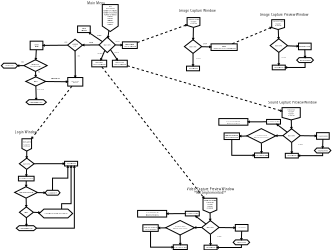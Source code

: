 <?xml version="1.0" encoding="UTF-8"?>
<dia:diagram xmlns:dia="http://www.lysator.liu.se/~alla/dia/">
  <dia:layer name="Background" visible="true">
    <dia:group>
      <dia:object type="Standard - Text" version="1" id="O0">
        <dia:attribute name="obj_pos">
          <dia:point val="48.5,1.25"/>
        </dia:attribute>
        <dia:attribute name="obj_bb">
          <dia:rectangle val="48.5,0.233;61.292,1.992"/>
        </dia:attribute>
        <dia:attribute name="text">
          <dia:composite type="text">
            <dia:attribute name="string">
              <dia:string>#Image Capture Window#</dia:string>
            </dia:attribute>
            <dia:attribute name="font">
              <dia:font family="sans" style="0" name="Helvetica"/>
            </dia:attribute>
            <dia:attribute name="height">
              <dia:real val="1.5"/>
            </dia:attribute>
            <dia:attribute name="pos">
              <dia:point val="48.5,1.25"/>
            </dia:attribute>
            <dia:attribute name="color">
              <dia:color val="#000000"/>
            </dia:attribute>
            <dia:attribute name="alignment">
              <dia:enum val="0"/>
            </dia:attribute>
          </dia:composite>
        </dia:attribute>
        <dia:attribute name="valign">
          <dia:enum val="3"/>
        </dia:attribute>
      </dia:object>
      <dia:object type="Flowchart - Off Page Connector" version="0" id="O1">
        <dia:attribute name="obj_pos">
          <dia:point val="51.806,3.6"/>
        </dia:attribute>
        <dia:attribute name="obj_bb">
          <dia:rectangle val="51.756,3.55;56.944,7.661"/>
        </dia:attribute>
        <dia:attribute name="elem_corner">
          <dia:point val="51.806,3.6"/>
        </dia:attribute>
        <dia:attribute name="elem_width">
          <dia:real val="5.087"/>
        </dia:attribute>
        <dia:attribute name="elem_height">
          <dia:real val="4.009"/>
        </dia:attribute>
        <dia:attribute name="line_width">
          <dia:real val="0.1"/>
        </dia:attribute>
        <dia:attribute name="line_colour">
          <dia:color val="#000000"/>
        </dia:attribute>
        <dia:attribute name="fill_colour">
          <dia:color val="#ffffff"/>
        </dia:attribute>
        <dia:attribute name="show_background">
          <dia:boolean val="true"/>
        </dia:attribute>
        <dia:attribute name="line_style">
          <dia:enum val="0"/>
          <dia:real val="1"/>
        </dia:attribute>
        <dia:attribute name="text">
          <dia:composite type="text">
            <dia:attribute name="string">
              <dia:string>#Image Preview
&lt;snap&gt;
&lt;cancel&gt;#</dia:string>
            </dia:attribute>
            <dia:attribute name="font">
              <dia:font family="sans" style="0" name="Helvetica"/>
            </dia:attribute>
            <dia:attribute name="height">
              <dia:real val="0.8"/>
            </dia:attribute>
            <dia:attribute name="pos">
              <dia:point val="54.35,4.546"/>
            </dia:attribute>
            <dia:attribute name="color">
              <dia:color val="#000000"/>
            </dia:attribute>
            <dia:attribute name="alignment">
              <dia:enum val="1"/>
            </dia:attribute>
          </dia:composite>
        </dia:attribute>
        <dia:attribute name="flip_horizontal">
          <dia:boolean val="false"/>
        </dia:attribute>
        <dia:attribute name="flip_vertical">
          <dia:boolean val="false"/>
        </dia:attribute>
      </dia:object>
      <dia:object type="Flowchart - Diamond" version="0" id="O2">
        <dia:attribute name="obj_pos">
          <dia:point val="50.623,12.654"/>
        </dia:attribute>
        <dia:attribute name="obj_bb">
          <dia:rectangle val="50.572,12.604;57.75,18.275"/>
        </dia:attribute>
        <dia:attribute name="elem_corner">
          <dia:point val="50.623,12.654"/>
        </dia:attribute>
        <dia:attribute name="elem_width">
          <dia:real val="7.077"/>
        </dia:attribute>
        <dia:attribute name="elem_height">
          <dia:real val="5.571"/>
        </dia:attribute>
        <dia:attribute name="show_background">
          <dia:boolean val="true"/>
        </dia:attribute>
        <dia:attribute name="padding">
          <dia:real val="0.354"/>
        </dia:attribute>
        <dia:attribute name="text">
          <dia:composite type="text">
            <dia:attribute name="string">
              <dia:string>#Buttons#</dia:string>
            </dia:attribute>
            <dia:attribute name="font">
              <dia:font family="sans" style="0" name="Helvetica"/>
            </dia:attribute>
            <dia:attribute name="height">
              <dia:real val="0.8"/>
            </dia:attribute>
            <dia:attribute name="pos">
              <dia:point val="54.161,15.582"/>
            </dia:attribute>
            <dia:attribute name="color">
              <dia:color val="#000000"/>
            </dia:attribute>
            <dia:attribute name="alignment">
              <dia:enum val="1"/>
            </dia:attribute>
          </dia:composite>
        </dia:attribute>
      </dia:object>
      <dia:object type="Flowchart - Box" version="0" id="O3">
        <dia:attribute name="obj_pos">
          <dia:point val="61.666,14.338"/>
        </dia:attribute>
        <dia:attribute name="obj_bb">
          <dia:rectangle val="61.616,14.287;72.084,17.087"/>
        </dia:attribute>
        <dia:attribute name="elem_corner">
          <dia:point val="61.666,14.338"/>
        </dia:attribute>
        <dia:attribute name="elem_width">
          <dia:real val="10.367"/>
        </dia:attribute>
        <dia:attribute name="elem_height">
          <dia:real val="2.7"/>
        </dia:attribute>
        <dia:attribute name="show_background">
          <dia:boolean val="true"/>
        </dia:attribute>
        <dia:attribute name="padding">
          <dia:real val="0.5"/>
        </dia:attribute>
        <dia:attribute name="text">
          <dia:composite type="text">
            <dia:attribute name="string">
              <dia:string>#Open
Image Capture Preview Window#</dia:string>
            </dia:attribute>
            <dia:attribute name="font">
              <dia:font family="sans" style="0" name="Helvetica"/>
            </dia:attribute>
            <dia:attribute name="height">
              <dia:real val="0.8"/>
            </dia:attribute>
            <dia:attribute name="pos">
              <dia:point val="66.85,15.43"/>
            </dia:attribute>
            <dia:attribute name="color">
              <dia:color val="#000000"/>
            </dia:attribute>
            <dia:attribute name="alignment">
              <dia:enum val="1"/>
            </dia:attribute>
          </dia:composite>
        </dia:attribute>
      </dia:object>
      <dia:object type="Standard - Line" version="0" id="O4">
        <dia:attribute name="obj_pos">
          <dia:point val="57.676,15.508"/>
        </dia:attribute>
        <dia:attribute name="obj_bb">
          <dia:rectangle val="57.625,15.084;61.677,16.086"/>
        </dia:attribute>
        <dia:attribute name="conn_endpoints">
          <dia:point val="57.676,15.508"/>
          <dia:point val="61.617,15.585"/>
        </dia:attribute>
        <dia:attribute name="numcp">
          <dia:int val="1"/>
        </dia:attribute>
        <dia:attribute name="end_arrow">
          <dia:enum val="3"/>
        </dia:attribute>
        <dia:attribute name="end_arrow_length">
          <dia:real val="0.5"/>
        </dia:attribute>
        <dia:attribute name="end_arrow_width">
          <dia:real val="0.5"/>
        </dia:attribute>
        <dia:connections>
          <dia:connection handle="0" to="O2" connection="16"/>
          <dia:connection handle="1" to="O3" connection="16"/>
        </dia:connections>
      </dia:object>
      <dia:object type="Standard - Text" version="1" id="O5">
        <dia:attribute name="obj_pos">
          <dia:point val="58.2,14.537"/>
        </dia:attribute>
        <dia:attribute name="obj_bb">
          <dia:rectangle val="58.2,13.995;59.755,14.935"/>
        </dia:attribute>
        <dia:attribute name="text">
          <dia:composite type="text">
            <dia:attribute name="string">
              <dia:string>#SNAP#</dia:string>
            </dia:attribute>
            <dia:attribute name="font">
              <dia:font family="sans" style="0" name="Helvetica"/>
            </dia:attribute>
            <dia:attribute name="height">
              <dia:real val="0.8"/>
            </dia:attribute>
            <dia:attribute name="pos">
              <dia:point val="58.2,14.537"/>
            </dia:attribute>
            <dia:attribute name="color">
              <dia:color val="#000000"/>
            </dia:attribute>
            <dia:attribute name="alignment">
              <dia:enum val="0"/>
            </dia:attribute>
          </dia:composite>
        </dia:attribute>
        <dia:attribute name="valign">
          <dia:enum val="3"/>
        </dia:attribute>
      </dia:object>
      <dia:object type="Standard - Text" version="1" id="O6">
        <dia:attribute name="obj_pos">
          <dia:point val="55.25,20.337"/>
        </dia:attribute>
        <dia:attribute name="obj_bb">
          <dia:rectangle val="55.25,19.795;57.158,20.735"/>
        </dia:attribute>
        <dia:attribute name="text">
          <dia:composite type="text">
            <dia:attribute name="string">
              <dia:string>#CLOSE#</dia:string>
            </dia:attribute>
            <dia:attribute name="font">
              <dia:font family="sans" style="0" name="Helvetica"/>
            </dia:attribute>
            <dia:attribute name="height">
              <dia:real val="0.8"/>
            </dia:attribute>
            <dia:attribute name="pos">
              <dia:point val="55.25,20.337"/>
            </dia:attribute>
            <dia:attribute name="color">
              <dia:color val="#000000"/>
            </dia:attribute>
            <dia:attribute name="alignment">
              <dia:enum val="0"/>
            </dia:attribute>
          </dia:composite>
        </dia:attribute>
        <dia:attribute name="valign">
          <dia:enum val="3"/>
        </dia:attribute>
      </dia:object>
      <dia:object type="Flowchart - Box" version="0" id="O7">
        <dia:attribute name="obj_pos">
          <dia:point val="51.564,23.438"/>
        </dia:attribute>
        <dia:attribute name="obj_bb">
          <dia:rectangle val="51.514,23.387;56.786,25.387"/>
        </dia:attribute>
        <dia:attribute name="elem_corner">
          <dia:point val="51.564,23.438"/>
        </dia:attribute>
        <dia:attribute name="elem_width">
          <dia:real val="5.172"/>
        </dia:attribute>
        <dia:attribute name="elem_height">
          <dia:real val="1.9"/>
        </dia:attribute>
        <dia:attribute name="show_background">
          <dia:boolean val="true"/>
        </dia:attribute>
        <dia:attribute name="padding">
          <dia:real val="0.5"/>
        </dia:attribute>
        <dia:attribute name="text">
          <dia:composite type="text">
            <dia:attribute name="string">
              <dia:string>#Close Window#</dia:string>
            </dia:attribute>
            <dia:attribute name="font">
              <dia:font family="sans" style="0" name="Helvetica"/>
            </dia:attribute>
            <dia:attribute name="height">
              <dia:real val="0.8"/>
            </dia:attribute>
            <dia:attribute name="pos">
              <dia:point val="54.15,24.53"/>
            </dia:attribute>
            <dia:attribute name="color">
              <dia:color val="#000000"/>
            </dia:attribute>
            <dia:attribute name="alignment">
              <dia:enum val="1"/>
            </dia:attribute>
          </dia:composite>
        </dia:attribute>
      </dia:object>
      <dia:object type="Standard - Line" version="0" id="O8">
        <dia:attribute name="obj_pos">
          <dia:point val="54.158,18.272"/>
        </dia:attribute>
        <dia:attribute name="obj_bb">
          <dia:rectangle val="53.651,18.222;54.651,23.44"/>
        </dia:attribute>
        <dia:attribute name="conn_endpoints">
          <dia:point val="54.158,18.272"/>
          <dia:point val="54.151,23.389"/>
        </dia:attribute>
        <dia:attribute name="numcp">
          <dia:int val="1"/>
        </dia:attribute>
        <dia:attribute name="end_arrow">
          <dia:enum val="3"/>
        </dia:attribute>
        <dia:attribute name="end_arrow_length">
          <dia:real val="0.5"/>
        </dia:attribute>
        <dia:attribute name="end_arrow_width">
          <dia:real val="0.5"/>
        </dia:attribute>
        <dia:connections>
          <dia:connection handle="0" to="O2" connection="16"/>
          <dia:connection handle="1" to="O7" connection="16"/>
        </dia:connections>
      </dia:object>
      <dia:object type="Standard - Line" version="0" id="O9">
        <dia:attribute name="obj_pos">
          <dia:point val="54.311,7.648"/>
        </dia:attribute>
        <dia:attribute name="obj_bb">
          <dia:rectangle val="53.714,7.597;54.716,12.706"/>
        </dia:attribute>
        <dia:attribute name="conn_endpoints">
          <dia:point val="54.311,7.648"/>
          <dia:point val="54.215,12.646"/>
        </dia:attribute>
        <dia:attribute name="numcp">
          <dia:int val="1"/>
        </dia:attribute>
        <dia:attribute name="end_arrow">
          <dia:enum val="3"/>
        </dia:attribute>
        <dia:attribute name="end_arrow_length">
          <dia:real val="0.5"/>
        </dia:attribute>
        <dia:attribute name="end_arrow_width">
          <dia:real val="0.5"/>
        </dia:attribute>
        <dia:connections>
          <dia:connection handle="0" to="O1" connection="16"/>
          <dia:connection handle="1" to="O2" connection="16"/>
        </dia:connections>
      </dia:object>
    </dia:group>
    <dia:group>
      <dia:object type="Standard - Text" version="1" id="O10">
        <dia:attribute name="obj_pos">
          <dia:point val="-18.638,50.837"/>
        </dia:attribute>
        <dia:attribute name="obj_bb">
          <dia:rectangle val="-18.638,49.82;-11.018,51.58"/>
        </dia:attribute>
        <dia:attribute name="text">
          <dia:composite type="text">
            <dia:attribute name="string">
              <dia:string>#Login Window#</dia:string>
            </dia:attribute>
            <dia:attribute name="font">
              <dia:font family="sans" style="0" name="Helvetica"/>
            </dia:attribute>
            <dia:attribute name="height">
              <dia:real val="1.5"/>
            </dia:attribute>
            <dia:attribute name="pos">
              <dia:point val="-18.638,50.837"/>
            </dia:attribute>
            <dia:attribute name="color">
              <dia:color val="#000000"/>
            </dia:attribute>
            <dia:attribute name="alignment">
              <dia:enum val="0"/>
            </dia:attribute>
          </dia:composite>
        </dia:attribute>
        <dia:attribute name="valign">
          <dia:enum val="3"/>
        </dia:attribute>
      </dia:object>
      <dia:object type="Flowchart - Off Page Connector" version="0" id="O11">
        <dia:attribute name="obj_pos">
          <dia:point val="-15.626,53.087"/>
        </dia:attribute>
        <dia:attribute name="obj_bb">
          <dia:rectangle val="-15.676,53.038;-11.799,58.153"/>
        </dia:attribute>
        <dia:attribute name="elem_corner">
          <dia:point val="-15.626,53.087"/>
        </dia:attribute>
        <dia:attribute name="elem_width">
          <dia:real val="3.777"/>
        </dia:attribute>
        <dia:attribute name="elem_height">
          <dia:real val="5.009"/>
        </dia:attribute>
        <dia:attribute name="line_width">
          <dia:real val="0.1"/>
        </dia:attribute>
        <dia:attribute name="line_colour">
          <dia:color val="#000000"/>
        </dia:attribute>
        <dia:attribute name="fill_colour">
          <dia:color val="#ffffff"/>
        </dia:attribute>
        <dia:attribute name="show_background">
          <dia:boolean val="true"/>
        </dia:attribute>
        <dia:attribute name="line_style">
          <dia:enum val="0"/>
          <dia:real val="1"/>
        </dia:attribute>
        <dia:attribute name="text">
          <dia:composite type="text">
            <dia:attribute name="string">
              <dia:string>#Username
Password
&lt;Log In&gt;
&lt;Cancel&gt;#</dia:string>
            </dia:attribute>
            <dia:attribute name="font">
              <dia:font family="sans" style="0" name="Helvetica"/>
            </dia:attribute>
            <dia:attribute name="height">
              <dia:real val="0.8"/>
            </dia:attribute>
            <dia:attribute name="pos">
              <dia:point val="-13.738,54.034"/>
            </dia:attribute>
            <dia:attribute name="color">
              <dia:color val="#000000"/>
            </dia:attribute>
            <dia:attribute name="alignment">
              <dia:enum val="1"/>
            </dia:attribute>
          </dia:composite>
        </dia:attribute>
        <dia:attribute name="flip_horizontal">
          <dia:boolean val="false"/>
        </dia:attribute>
        <dia:attribute name="flip_vertical">
          <dia:boolean val="false"/>
        </dia:attribute>
      </dia:object>
      <dia:object type="Flowchart - Diamond" version="0" id="O12">
        <dia:attribute name="obj_pos">
          <dia:point val="-16.765,61.001"/>
        </dia:attribute>
        <dia:attribute name="obj_bb">
          <dia:rectangle val="-16.815,60.951;-10.688,65.625"/>
        </dia:attribute>
        <dia:attribute name="elem_corner">
          <dia:point val="-16.765,61.001"/>
        </dia:attribute>
        <dia:attribute name="elem_width">
          <dia:real val="6.027"/>
        </dia:attribute>
        <dia:attribute name="elem_height">
          <dia:real val="4.574"/>
        </dia:attribute>
        <dia:attribute name="show_background">
          <dia:boolean val="true"/>
        </dia:attribute>
        <dia:attribute name="padding">
          <dia:real val="0.354"/>
        </dia:attribute>
        <dia:attribute name="text">
          <dia:composite type="text">
            <dia:attribute name="string">
              <dia:string>#Buttons#</dia:string>
            </dia:attribute>
            <dia:attribute name="font">
              <dia:font family="sans" style="0" name="Helvetica"/>
            </dia:attribute>
            <dia:attribute name="height">
              <dia:real val="0.8"/>
            </dia:attribute>
            <dia:attribute name="pos">
              <dia:point val="-13.752,63.43"/>
            </dia:attribute>
            <dia:attribute name="color">
              <dia:color val="#000000"/>
            </dia:attribute>
            <dia:attribute name="alignment">
              <dia:enum val="1"/>
            </dia:attribute>
          </dia:composite>
        </dia:attribute>
      </dia:object>
      <dia:object type="Standard - Line" version="0" id="O13">
        <dia:attribute name="obj_pos">
          <dia:point val="-13.738,58.096"/>
        </dia:attribute>
        <dia:attribute name="obj_bb">
          <dia:rectangle val="-14.252,58.046;-13.251,61.053"/>
        </dia:attribute>
        <dia:attribute name="conn_endpoints">
          <dia:point val="-13.738,58.096"/>
          <dia:point val="-13.752,61.001"/>
        </dia:attribute>
        <dia:attribute name="numcp">
          <dia:int val="1"/>
        </dia:attribute>
        <dia:attribute name="end_arrow">
          <dia:enum val="3"/>
        </dia:attribute>
        <dia:attribute name="end_arrow_length">
          <dia:real val="0.5"/>
        </dia:attribute>
        <dia:attribute name="end_arrow_width">
          <dia:real val="0.5"/>
        </dia:attribute>
        <dia:connections>
          <dia:connection handle="0" to="O11" connection="14"/>
          <dia:connection handle="1" to="O12" connection="0"/>
        </dia:connections>
      </dia:object>
      <dia:object type="Flowchart - Box" version="0" id="O14">
        <dia:attribute name="obj_pos">
          <dia:point val="1.776,62.301"/>
        </dia:attribute>
        <dia:attribute name="obj_bb">
          <dia:rectangle val="1.726,62.251;6.999,64.251"/>
        </dia:attribute>
        <dia:attribute name="elem_corner">
          <dia:point val="1.776,62.301"/>
        </dia:attribute>
        <dia:attribute name="elem_width">
          <dia:real val="5.172"/>
        </dia:attribute>
        <dia:attribute name="elem_height">
          <dia:real val="1.9"/>
        </dia:attribute>
        <dia:attribute name="show_background">
          <dia:boolean val="true"/>
        </dia:attribute>
        <dia:attribute name="padding">
          <dia:real val="0.5"/>
        </dia:attribute>
        <dia:attribute name="text">
          <dia:composite type="text">
            <dia:attribute name="string">
              <dia:string>#Close Window#</dia:string>
            </dia:attribute>
            <dia:attribute name="font">
              <dia:font family="sans" style="0" name="Helvetica"/>
            </dia:attribute>
            <dia:attribute name="height">
              <dia:real val="0.8"/>
            </dia:attribute>
            <dia:attribute name="pos">
              <dia:point val="4.362,63.393"/>
            </dia:attribute>
            <dia:attribute name="color">
              <dia:color val="#000000"/>
            </dia:attribute>
            <dia:attribute name="alignment">
              <dia:enum val="1"/>
            </dia:attribute>
          </dia:composite>
        </dia:attribute>
      </dia:object>
      <dia:object type="Standard - Line" version="0" id="O15">
        <dia:attribute name="obj_pos">
          <dia:point val="-10.738,63.288"/>
        </dia:attribute>
        <dia:attribute name="obj_bb">
          <dia:rectangle val="-10.788,62.757;1.777,63.757"/>
        </dia:attribute>
        <dia:attribute name="conn_endpoints">
          <dia:point val="-10.738,63.288"/>
          <dia:point val="1.726,63.257"/>
        </dia:attribute>
        <dia:attribute name="numcp">
          <dia:int val="1"/>
        </dia:attribute>
        <dia:attribute name="end_arrow">
          <dia:enum val="3"/>
        </dia:attribute>
        <dia:attribute name="end_arrow_length">
          <dia:real val="0.5"/>
        </dia:attribute>
        <dia:attribute name="end_arrow_width">
          <dia:real val="0.5"/>
        </dia:attribute>
        <dia:connections>
          <dia:connection handle="0" to="O12" connection="4"/>
          <dia:connection handle="1" to="O14" connection="16"/>
        </dia:connections>
      </dia:object>
      <dia:object type="Flowchart - Box" version="0" id="O16">
        <dia:attribute name="obj_pos">
          <dia:point val="-17.033,68.401"/>
        </dia:attribute>
        <dia:attribute name="obj_bb">
          <dia:rectangle val="-17.083,68.351;-10.793,70.351"/>
        </dia:attribute>
        <dia:attribute name="elem_corner">
          <dia:point val="-17.033,68.401"/>
        </dia:attribute>
        <dia:attribute name="elem_width">
          <dia:real val="6.19"/>
        </dia:attribute>
        <dia:attribute name="elem_height">
          <dia:real val="1.9"/>
        </dia:attribute>
        <dia:attribute name="show_background">
          <dia:boolean val="true"/>
        </dia:attribute>
        <dia:attribute name="padding">
          <dia:real val="0.5"/>
        </dia:attribute>
        <dia:attribute name="text">
          <dia:composite type="text">
            <dia:attribute name="string">
              <dia:string>#Attempt to Log In#</dia:string>
            </dia:attribute>
            <dia:attribute name="font">
              <dia:font family="sans" style="0" name="Helvetica"/>
            </dia:attribute>
            <dia:attribute name="height">
              <dia:real val="0.8"/>
            </dia:attribute>
            <dia:attribute name="pos">
              <dia:point val="-13.938,69.493"/>
            </dia:attribute>
            <dia:attribute name="color">
              <dia:color val="#000000"/>
            </dia:attribute>
            <dia:attribute name="alignment">
              <dia:enum val="1"/>
            </dia:attribute>
          </dia:composite>
        </dia:attribute>
      </dia:object>
      <dia:object type="Standard - Line" version="0" id="O17">
        <dia:attribute name="obj_pos">
          <dia:point val="-13.822,65.572"/>
        </dia:attribute>
        <dia:attribute name="obj_bb">
          <dia:rectangle val="-14.408,65.52;-13.406,68.418"/>
        </dia:attribute>
        <dia:attribute name="conn_endpoints">
          <dia:point val="-13.822,65.572"/>
          <dia:point val="-13.907,68.353"/>
        </dia:attribute>
        <dia:attribute name="numcp">
          <dia:int val="1"/>
        </dia:attribute>
        <dia:attribute name="end_arrow">
          <dia:enum val="3"/>
        </dia:attribute>
        <dia:attribute name="end_arrow_length">
          <dia:real val="0.5"/>
        </dia:attribute>
        <dia:attribute name="end_arrow_width">
          <dia:real val="0.5"/>
        </dia:attribute>
        <dia:connections>
          <dia:connection handle="0" to="O12" connection="16"/>
          <dia:connection handle="1" to="O16" connection="16"/>
        </dia:connections>
      </dia:object>
      <dia:object type="Flowchart - Diamond" version="0" id="O18">
        <dia:attribute name="obj_pos">
          <dia:point val="-18.618,72.698"/>
        </dia:attribute>
        <dia:attribute name="obj_bb">
          <dia:rectangle val="-18.668,72.648;-9.386,77.339"/>
        </dia:attribute>
        <dia:attribute name="elem_corner">
          <dia:point val="-18.618,72.698"/>
        </dia:attribute>
        <dia:attribute name="elem_width">
          <dia:real val="9.181"/>
        </dia:attribute>
        <dia:attribute name="elem_height">
          <dia:real val="4.591"/>
        </dia:attribute>
        <dia:attribute name="show_background">
          <dia:boolean val="true"/>
        </dia:attribute>
        <dia:attribute name="padding">
          <dia:real val="0.354"/>
        </dia:attribute>
        <dia:attribute name="text">
          <dia:composite type="text">
            <dia:attribute name="string">
              <dia:string>#LogIn Successful?#</dia:string>
            </dia:attribute>
            <dia:attribute name="font">
              <dia:font family="sans" style="0" name="Helvetica"/>
            </dia:attribute>
            <dia:attribute name="height">
              <dia:real val="0.8"/>
            </dia:attribute>
            <dia:attribute name="pos">
              <dia:point val="-14.027,75.136"/>
            </dia:attribute>
            <dia:attribute name="color">
              <dia:color val="#000000"/>
            </dia:attribute>
            <dia:attribute name="alignment">
              <dia:enum val="1"/>
            </dia:attribute>
          </dia:composite>
        </dia:attribute>
      </dia:object>
      <dia:object type="Standard - Line" version="0" id="O19">
        <dia:attribute name="obj_pos">
          <dia:point val="-9.489,75.07"/>
        </dia:attribute>
        <dia:attribute name="obj_bb">
          <dia:rectangle val="-9.54,74.625;-6.101,75.626"/>
        </dia:attribute>
        <dia:attribute name="conn_endpoints">
          <dia:point val="-9.489,75.07"/>
          <dia:point val="-6.159,75.126"/>
        </dia:attribute>
        <dia:attribute name="numcp">
          <dia:int val="1"/>
        </dia:attribute>
        <dia:attribute name="end_arrow">
          <dia:enum val="3"/>
        </dia:attribute>
        <dia:attribute name="end_arrow_length">
          <dia:real val="0.5"/>
        </dia:attribute>
        <dia:attribute name="end_arrow_width">
          <dia:real val="0.5"/>
        </dia:attribute>
        <dia:connections>
          <dia:connection handle="0" to="O18" connection="16"/>
          <dia:connection handle="1" to="O27" connection="6"/>
        </dia:connections>
      </dia:object>
      <dia:object type="Standard - Line" version="0" id="O20">
        <dia:attribute name="obj_pos">
          <dia:point val="-13.954,70.349"/>
        </dia:attribute>
        <dia:attribute name="obj_bb">
          <dia:rectangle val="-14.491,70.299;-13.489,72.724"/>
        </dia:attribute>
        <dia:attribute name="conn_endpoints">
          <dia:point val="-13.954,70.349"/>
          <dia:point val="-13.99,72.666"/>
        </dia:attribute>
        <dia:attribute name="numcp">
          <dia:int val="1"/>
        </dia:attribute>
        <dia:attribute name="end_arrow">
          <dia:enum val="3"/>
        </dia:attribute>
        <dia:attribute name="end_arrow_length">
          <dia:real val="0.5"/>
        </dia:attribute>
        <dia:attribute name="end_arrow_width">
          <dia:real val="0.5"/>
        </dia:attribute>
        <dia:connections>
          <dia:connection handle="0" to="O16" connection="16"/>
          <dia:connection handle="1" to="O18" connection="16"/>
        </dia:connections>
      </dia:object>
      <dia:object type="Flowchart - Diamond" version="0" id="O21">
        <dia:attribute name="obj_pos">
          <dia:point val="-16.738,80.913"/>
        </dia:attribute>
        <dia:attribute name="obj_bb">
          <dia:rectangle val="-16.788,80.863;-10.988,85.363"/>
        </dia:attribute>
        <dia:attribute name="elem_corner">
          <dia:point val="-16.738,80.913"/>
        </dia:attribute>
        <dia:attribute name="elem_width">
          <dia:real val="5.7"/>
        </dia:attribute>
        <dia:attribute name="elem_height">
          <dia:real val="4.4"/>
        </dia:attribute>
        <dia:attribute name="show_background">
          <dia:boolean val="true"/>
        </dia:attribute>
        <dia:attribute name="padding">
          <dia:real val="0.354"/>
        </dia:attribute>
        <dia:attribute name="text">
          <dia:composite type="text">
            <dia:attribute name="string">
              <dia:string>#Why?#</dia:string>
            </dia:attribute>
            <dia:attribute name="font">
              <dia:font family="sans" style="0" name="Helvetica"/>
            </dia:attribute>
            <dia:attribute name="height">
              <dia:real val="0.8"/>
            </dia:attribute>
            <dia:attribute name="pos">
              <dia:point val="-13.888,83.256"/>
            </dia:attribute>
            <dia:attribute name="color">
              <dia:color val="#000000"/>
            </dia:attribute>
            <dia:attribute name="alignment">
              <dia:enum val="1"/>
            </dia:attribute>
          </dia:composite>
        </dia:attribute>
      </dia:object>
      <dia:object type="Standard - Line" version="0" id="O22">
        <dia:attribute name="obj_pos">
          <dia:point val="-11.038,83.113"/>
        </dia:attribute>
        <dia:attribute name="obj_bb">
          <dia:rectangle val="-11.09,82.741;-8.017,83.745"/>
        </dia:attribute>
        <dia:attribute name="conn_endpoints">
          <dia:point val="-11.038,83.113"/>
          <dia:point val="-8.089,83.243"/>
        </dia:attribute>
        <dia:attribute name="numcp">
          <dia:int val="1"/>
        </dia:attribute>
        <dia:attribute name="end_arrow">
          <dia:enum val="3"/>
        </dia:attribute>
        <dia:attribute name="end_arrow_length">
          <dia:real val="0.5"/>
        </dia:attribute>
        <dia:attribute name="end_arrow_width">
          <dia:real val="0.5"/>
        </dia:attribute>
        <dia:connections>
          <dia:connection handle="0" to="O21" connection="4"/>
          <dia:connection handle="1" to="O26" connection="16"/>
        </dia:connections>
      </dia:object>
      <dia:object type="Standard - Line" version="0" id="O23">
        <dia:attribute name="obj_pos">
          <dia:point val="-13.987,77.319"/>
        </dia:attribute>
        <dia:attribute name="obj_bb">
          <dia:rectangle val="-14.427,77.268;-13.425,80.951"/>
        </dia:attribute>
        <dia:attribute name="conn_endpoints">
          <dia:point val="-13.987,77.319"/>
          <dia:point val="-13.926,80.892"/>
        </dia:attribute>
        <dia:attribute name="numcp">
          <dia:int val="1"/>
        </dia:attribute>
        <dia:attribute name="end_arrow">
          <dia:enum val="3"/>
        </dia:attribute>
        <dia:attribute name="end_arrow_length">
          <dia:real val="0.5"/>
        </dia:attribute>
        <dia:attribute name="end_arrow_width">
          <dia:real val="0.5"/>
        </dia:attribute>
        <dia:connections>
          <dia:connection handle="0" to="O18" connection="16"/>
          <dia:connection handle="1" to="O21" connection="16"/>
        </dia:connections>
      </dia:object>
      <dia:object type="Standard - ZigZagLine" version="1" id="O24">
        <dia:attribute name="obj_pos">
          <dia:point val="-3.213,74.126"/>
        </dia:attribute>
        <dia:attribute name="obj_bb">
          <dia:rectangle val="-3.263,64.151;3.569,74.176"/>
        </dia:attribute>
        <dia:attribute name="orth_points">
          <dia:point val="-3.213,74.126"/>
          <dia:point val="-3.213,69.163"/>
          <dia:point val="3.069,69.163"/>
          <dia:point val="3.069,64.201"/>
        </dia:attribute>
        <dia:attribute name="orth_orient">
          <dia:enum val="1"/>
          <dia:enum val="0"/>
          <dia:enum val="1"/>
        </dia:attribute>
        <dia:attribute name="autorouting">
          <dia:boolean val="true"/>
        </dia:attribute>
        <dia:attribute name="end_arrow">
          <dia:enum val="3"/>
        </dia:attribute>
        <dia:attribute name="end_arrow_length">
          <dia:real val="0.5"/>
        </dia:attribute>
        <dia:attribute name="end_arrow_width">
          <dia:real val="0.5"/>
        </dia:attribute>
        <dia:connections>
          <dia:connection handle="0" to="O27" connection="2"/>
          <dia:connection handle="1" to="O14" connection="12"/>
        </dia:connections>
      </dia:object>
      <dia:object type="Standard - ZigZagLine" version="1" id="O25">
        <dia:attribute name="obj_pos">
          <dia:point val="0.502,81.801"/>
        </dia:attribute>
        <dia:attribute name="obj_bb">
          <dia:rectangle val="0.452,64.151;4.862,81.851"/>
        </dia:attribute>
        <dia:attribute name="orth_points">
          <dia:point val="0.502,81.801"/>
          <dia:point val="0.502,79.601"/>
          <dia:point val="4.362,79.601"/>
          <dia:point val="4.362,64.201"/>
        </dia:attribute>
        <dia:attribute name="orth_orient">
          <dia:enum val="1"/>
          <dia:enum val="0"/>
          <dia:enum val="1"/>
        </dia:attribute>
        <dia:attribute name="autorouting">
          <dia:boolean val="false"/>
        </dia:attribute>
        <dia:attribute name="end_arrow">
          <dia:enum val="3"/>
        </dia:attribute>
        <dia:attribute name="end_arrow_length">
          <dia:real val="0.5"/>
        </dia:attribute>
        <dia:attribute name="end_arrow_width">
          <dia:real val="0.5"/>
        </dia:attribute>
        <dia:connections>
          <dia:connection handle="0" to="O26" connection="3"/>
          <dia:connection handle="1" to="O14" connection="13"/>
        </dia:connections>
      </dia:object>
      <dia:object type="Flowchart - Preparation" version="0" id="O26">
        <dia:attribute name="obj_pos">
          <dia:point val="-8.389,81.801"/>
        </dia:attribute>
        <dia:attribute name="obj_bb">
          <dia:rectangle val="-8.462,81.751;4.786,85.451"/>
        </dia:attribute>
        <dia:attribute name="elem_corner">
          <dia:point val="-8.389,81.801"/>
        </dia:attribute>
        <dia:attribute name="elem_width">
          <dia:real val="13.103"/>
        </dia:attribute>
        <dia:attribute name="elem_height">
          <dia:real val="3.6"/>
        </dia:attribute>
        <dia:attribute name="line_width">
          <dia:real val="0.1"/>
        </dia:attribute>
        <dia:attribute name="line_colour">
          <dia:color val="#000000"/>
        </dia:attribute>
        <dia:attribute name="fill_colour">
          <dia:color val="#ffffff"/>
        </dia:attribute>
        <dia:attribute name="show_background">
          <dia:boolean val="true"/>
        </dia:attribute>
        <dia:attribute name="line_style">
          <dia:enum val="0"/>
          <dia:real val="1"/>
        </dia:attribute>
        <dia:attribute name="text">
          <dia:composite type="text">
            <dia:attribute name="string">
              <dia:string>#"Invalid Username/Password"#</dia:string>
            </dia:attribute>
            <dia:attribute name="font">
              <dia:font family="sans" style="0" name="Helvetica"/>
            </dia:attribute>
            <dia:attribute name="height">
              <dia:real val="0.8"/>
            </dia:attribute>
            <dia:attribute name="pos">
              <dia:point val="-1.838,83.743"/>
            </dia:attribute>
            <dia:attribute name="color">
              <dia:color val="#000000"/>
            </dia:attribute>
            <dia:attribute name="alignment">
              <dia:enum val="1"/>
            </dia:attribute>
          </dia:composite>
        </dia:attribute>
        <dia:attribute name="flip_horizontal">
          <dia:boolean val="false"/>
        </dia:attribute>
        <dia:attribute name="flip_vertical">
          <dia:boolean val="false"/>
        </dia:attribute>
      </dia:object>
      <dia:object type="Flowchart - Preparation" version="0" id="O27">
        <dia:attribute name="obj_pos">
          <dia:point val="-6.159,74.126"/>
        </dia:attribute>
        <dia:attribute name="obj_bb">
          <dia:rectangle val="-6.225,74.076;-0.201,76.176"/>
        </dia:attribute>
        <dia:attribute name="elem_corner">
          <dia:point val="-6.159,74.126"/>
        </dia:attribute>
        <dia:attribute name="elem_width">
          <dia:real val="5.893"/>
        </dia:attribute>
        <dia:attribute name="elem_height">
          <dia:real val="2"/>
        </dia:attribute>
        <dia:attribute name="line_width">
          <dia:real val="0.1"/>
        </dia:attribute>
        <dia:attribute name="line_colour">
          <dia:color val="#000000"/>
        </dia:attribute>
        <dia:attribute name="fill_colour">
          <dia:color val="#ffffff"/>
        </dia:attribute>
        <dia:attribute name="show_background">
          <dia:boolean val="true"/>
        </dia:attribute>
        <dia:attribute name="line_style">
          <dia:enum val="0"/>
          <dia:real val="1"/>
        </dia:attribute>
        <dia:attribute name="text">
          <dia:composite type="text">
            <dia:attribute name="string">
              <dia:string>#"Logged In"#</dia:string>
            </dia:attribute>
            <dia:attribute name="font">
              <dia:font family="sans" style="0" name="Helvetica"/>
            </dia:attribute>
            <dia:attribute name="height">
              <dia:real val="0.8"/>
            </dia:attribute>
            <dia:attribute name="pos">
              <dia:point val="-3.213,75.268"/>
            </dia:attribute>
            <dia:attribute name="color">
              <dia:color val="#000000"/>
            </dia:attribute>
            <dia:attribute name="alignment">
              <dia:enum val="1"/>
            </dia:attribute>
          </dia:composite>
        </dia:attribute>
        <dia:attribute name="flip_horizontal">
          <dia:boolean val="false"/>
        </dia:attribute>
        <dia:attribute name="flip_vertical">
          <dia:boolean val="false"/>
        </dia:attribute>
      </dia:object>
      <dia:object type="Flowchart - Preparation" version="0" id="O28">
        <dia:attribute name="obj_pos">
          <dia:point val="-17.837,88.601"/>
        </dia:attribute>
        <dia:attribute name="obj_bb">
          <dia:rectangle val="-17.913,88.551;-9.838,90.651"/>
        </dia:attribute>
        <dia:attribute name="elem_corner">
          <dia:point val="-17.837,88.601"/>
        </dia:attribute>
        <dia:attribute name="elem_width">
          <dia:real val="7.923"/>
        </dia:attribute>
        <dia:attribute name="elem_height">
          <dia:real val="2"/>
        </dia:attribute>
        <dia:attribute name="line_width">
          <dia:real val="0.1"/>
        </dia:attribute>
        <dia:attribute name="line_colour">
          <dia:color val="#000000"/>
        </dia:attribute>
        <dia:attribute name="fill_colour">
          <dia:color val="#ffffff"/>
        </dia:attribute>
        <dia:attribute name="show_background">
          <dia:boolean val="true"/>
        </dia:attribute>
        <dia:attribute name="line_style">
          <dia:enum val="0"/>
          <dia:real val="1"/>
        </dia:attribute>
        <dia:attribute name="text">
          <dia:composite type="text">
            <dia:attribute name="string">
              <dia:string>#"Unknown Error"#</dia:string>
            </dia:attribute>
            <dia:attribute name="font">
              <dia:font family="sans" style="0" name="Helvetica"/>
            </dia:attribute>
            <dia:attribute name="height">
              <dia:real val="0.8"/>
            </dia:attribute>
            <dia:attribute name="pos">
              <dia:point val="-13.875,89.743"/>
            </dia:attribute>
            <dia:attribute name="color">
              <dia:color val="#000000"/>
            </dia:attribute>
            <dia:attribute name="alignment">
              <dia:enum val="1"/>
            </dia:attribute>
          </dia:composite>
        </dia:attribute>
        <dia:attribute name="flip_horizontal">
          <dia:boolean val="false"/>
        </dia:attribute>
        <dia:attribute name="flip_vertical">
          <dia:boolean val="false"/>
        </dia:attribute>
      </dia:object>
      <dia:object type="Standard - ZigZagLine" version="1" id="O29">
        <dia:attribute name="obj_pos">
          <dia:point val="-9.914,89.601"/>
        </dia:attribute>
        <dia:attribute name="obj_bb">
          <dia:rectangle val="-9.964,64.151;6.155,89.651"/>
        </dia:attribute>
        <dia:attribute name="orth_points">
          <dia:point val="-9.914,89.601"/>
          <dia:point val="5.655,89.601"/>
          <dia:point val="5.655,64.201"/>
        </dia:attribute>
        <dia:attribute name="orth_orient">
          <dia:enum val="0"/>
          <dia:enum val="1"/>
        </dia:attribute>
        <dia:attribute name="autorouting">
          <dia:boolean val="true"/>
        </dia:attribute>
        <dia:attribute name="end_arrow">
          <dia:enum val="3"/>
        </dia:attribute>
        <dia:attribute name="end_arrow_length">
          <dia:real val="0.5"/>
        </dia:attribute>
        <dia:attribute name="end_arrow_width">
          <dia:real val="0.5"/>
        </dia:attribute>
        <dia:connections>
          <dia:connection handle="0" to="O28" connection="10"/>
          <dia:connection handle="1" to="O14" connection="14"/>
        </dia:connections>
      </dia:object>
      <dia:object type="Standard - Line" version="0" id="O30">
        <dia:attribute name="obj_pos">
          <dia:point val="-13.888,85.313"/>
        </dia:attribute>
        <dia:attribute name="obj_bb">
          <dia:rectangle val="-14.375,85.263;-13.375,88.653"/>
        </dia:attribute>
        <dia:attribute name="conn_endpoints">
          <dia:point val="-13.888,85.313"/>
          <dia:point val="-13.875,88.601"/>
        </dia:attribute>
        <dia:attribute name="numcp">
          <dia:int val="1"/>
        </dia:attribute>
        <dia:attribute name="end_arrow">
          <dia:enum val="3"/>
        </dia:attribute>
        <dia:attribute name="end_arrow_length">
          <dia:real val="0.5"/>
        </dia:attribute>
        <dia:attribute name="end_arrow_width">
          <dia:real val="0.5"/>
        </dia:attribute>
        <dia:connections>
          <dia:connection handle="0" to="O21" connection="8"/>
          <dia:connection handle="1" to="O28" connection="2"/>
        </dia:connections>
      </dia:object>
    </dia:group>
    <dia:group>
      <dia:object type="Flowchart - Diamond" version="0" id="O31">
        <dia:attribute name="obj_pos">
          <dia:point val="15.8,11.6"/>
        </dia:attribute>
        <dia:attribute name="obj_bb">
          <dia:rectangle val="15.75,11.55;22.5,17.95"/>
        </dia:attribute>
        <dia:attribute name="elem_corner">
          <dia:point val="15.8,11.6"/>
        </dia:attribute>
        <dia:attribute name="elem_width">
          <dia:real val="6.65"/>
        </dia:attribute>
        <dia:attribute name="elem_height">
          <dia:real val="6.3"/>
        </dia:attribute>
        <dia:attribute name="show_background">
          <dia:boolean val="true"/>
        </dia:attribute>
        <dia:attribute name="padding">
          <dia:real val="0.354"/>
        </dia:attribute>
        <dia:attribute name="text">
          <dia:composite type="text">
            <dia:attribute name="string">
              <dia:string>#Buttons#</dia:string>
            </dia:attribute>
            <dia:attribute name="font">
              <dia:font family="sans" style="0" name="Helvetica"/>
            </dia:attribute>
            <dia:attribute name="height">
              <dia:real val="0.8"/>
            </dia:attribute>
            <dia:attribute name="pos">
              <dia:point val="19.125,14.893"/>
            </dia:attribute>
            <dia:attribute name="color">
              <dia:color val="#000000"/>
            </dia:attribute>
            <dia:attribute name="alignment">
              <dia:enum val="1"/>
            </dia:attribute>
          </dia:composite>
        </dia:attribute>
      </dia:object>
      <dia:object type="Flowchart - Diamond" version="0" id="O32">
        <dia:attribute name="obj_pos">
          <dia:point val="2.98,12.488"/>
        </dia:attribute>
        <dia:attribute name="obj_bb">
          <dia:rectangle val="2.93,12.438;9.024,17.273"/>
        </dia:attribute>
        <dia:attribute name="elem_corner">
          <dia:point val="2.98,12.488"/>
        </dia:attribute>
        <dia:attribute name="elem_width">
          <dia:real val="5.994"/>
        </dia:attribute>
        <dia:attribute name="elem_height">
          <dia:real val="4.735"/>
        </dia:attribute>
        <dia:attribute name="show_background">
          <dia:boolean val="true"/>
        </dia:attribute>
        <dia:attribute name="padding">
          <dia:real val="0.354"/>
        </dia:attribute>
        <dia:attribute name="text">
          <dia:composite type="text">
            <dia:attribute name="string">
              <dia:string>#Logged
In?#</dia:string>
            </dia:attribute>
            <dia:attribute name="font">
              <dia:font family="sans" style="0" name="Helvetica"/>
            </dia:attribute>
            <dia:attribute name="height">
              <dia:real val="0.8"/>
            </dia:attribute>
            <dia:attribute name="pos">
              <dia:point val="5.977,14.598"/>
            </dia:attribute>
            <dia:attribute name="color">
              <dia:color val="#000000"/>
            </dia:attribute>
            <dia:attribute name="alignment">
              <dia:enum val="1"/>
            </dia:attribute>
          </dia:composite>
        </dia:attribute>
      </dia:object>
      <dia:object type="Flowchart - Box" version="0" id="O33">
        <dia:attribute name="obj_pos">
          <dia:point val="-12.35,13.238"/>
        </dia:attribute>
        <dia:attribute name="obj_bb">
          <dia:rectangle val="-12.4,13.188;-7.1,16.788"/>
        </dia:attribute>
        <dia:attribute name="elem_corner">
          <dia:point val="-12.35,13.238"/>
        </dia:attribute>
        <dia:attribute name="elem_width">
          <dia:real val="5.2"/>
        </dia:attribute>
        <dia:attribute name="elem_height">
          <dia:real val="3.5"/>
        </dia:attribute>
        <dia:attribute name="show_background">
          <dia:boolean val="true"/>
        </dia:attribute>
        <dia:attribute name="padding">
          <dia:real val="0.5"/>
        </dia:attribute>
        <dia:attribute name="text">
          <dia:composite type="text">
            <dia:attribute name="string">
              <dia:string>#Send
Memo#</dia:string>
            </dia:attribute>
            <dia:attribute name="font">
              <dia:font family="sans" style="0" name="Helvetica"/>
            </dia:attribute>
            <dia:attribute name="height">
              <dia:real val="0.8"/>
            </dia:attribute>
            <dia:attribute name="pos">
              <dia:point val="-9.75,14.73"/>
            </dia:attribute>
            <dia:attribute name="color">
              <dia:color val="#000000"/>
            </dia:attribute>
            <dia:attribute name="alignment">
              <dia:enum val="1"/>
            </dia:attribute>
          </dia:composite>
        </dia:attribute>
      </dia:object>
      <dia:object type="Flowchart - Box" version="0" id="O34">
        <dia:attribute name="obj_pos">
          <dia:point val="3,28.087"/>
        </dia:attribute>
        <dia:attribute name="obj_bb">
          <dia:rectangle val="2.95,28.038;9.2,31.637"/>
        </dia:attribute>
        <dia:attribute name="elem_corner">
          <dia:point val="3,28.087"/>
        </dia:attribute>
        <dia:attribute name="elem_width">
          <dia:real val="6.15"/>
        </dia:attribute>
        <dia:attribute name="elem_height">
          <dia:real val="3.5"/>
        </dia:attribute>
        <dia:attribute name="show_background">
          <dia:boolean val="true"/>
        </dia:attribute>
        <dia:attribute name="padding">
          <dia:real val="0.5"/>
        </dia:attribute>
        <dia:attribute name="text">
          <dia:composite type="text">
            <dia:attribute name="string">
              <dia:string>#Open Login
Window#</dia:string>
            </dia:attribute>
            <dia:attribute name="font">
              <dia:font family="sans" style="0" name="Helvetica"/>
            </dia:attribute>
            <dia:attribute name="height">
              <dia:real val="0.8"/>
            </dia:attribute>
            <dia:attribute name="pos">
              <dia:point val="6.075,29.58"/>
            </dia:attribute>
            <dia:attribute name="color">
              <dia:color val="#000000"/>
            </dia:attribute>
            <dia:attribute name="alignment">
              <dia:enum val="1"/>
            </dia:attribute>
          </dia:composite>
        </dia:attribute>
      </dia:object>
      <dia:object type="Standard - Line" version="0" id="O35">
        <dia:attribute name="obj_pos">
          <dia:point val="19.773,8.953"/>
        </dia:attribute>
        <dia:attribute name="obj_bb">
          <dia:rectangle val="18.946,8.897;19.951,11.962"/>
        </dia:attribute>
        <dia:attribute name="conn_endpoints">
          <dia:point val="19.773,8.953"/>
          <dia:point val="19.448,11.856"/>
        </dia:attribute>
        <dia:attribute name="numcp">
          <dia:int val="1"/>
        </dia:attribute>
        <dia:attribute name="end_arrow">
          <dia:enum val="3"/>
        </dia:attribute>
        <dia:attribute name="end_arrow_length">
          <dia:real val="0.5"/>
        </dia:attribute>
        <dia:attribute name="end_arrow_width">
          <dia:real val="0.5"/>
        </dia:attribute>
        <dia:connections>
          <dia:connection handle="0" to="O49" connection="16"/>
          <dia:connection handle="1" to="O31" connection="16"/>
        </dia:connections>
      </dia:object>
      <dia:object type="Standard - Line" version="0" id="O36">
        <dia:attribute name="obj_pos">
          <dia:point val="15.776,14.777"/>
        </dia:attribute>
        <dia:attribute name="obj_bb">
          <dia:rectangle val="8.927,14.331;15.827,15.332"/>
        </dia:attribute>
        <dia:attribute name="conn_endpoints">
          <dia:point val="15.776,14.777"/>
          <dia:point val="8.981,14.831"/>
        </dia:attribute>
        <dia:attribute name="numcp">
          <dia:int val="1"/>
        </dia:attribute>
        <dia:attribute name="end_arrow">
          <dia:enum val="3"/>
        </dia:attribute>
        <dia:attribute name="end_arrow_length">
          <dia:real val="0.5"/>
        </dia:attribute>
        <dia:attribute name="end_arrow_width">
          <dia:real val="0.5"/>
        </dia:attribute>
        <dia:connections>
          <dia:connection handle="0" to="O31" connection="16"/>
          <dia:connection handle="1" to="O32" connection="16"/>
        </dia:connections>
      </dia:object>
      <dia:object type="Standard - Line" version="0" id="O37">
        <dia:attribute name="obj_pos">
          <dia:point val="2.949,14.881"/>
        </dia:attribute>
        <dia:attribute name="obj_bb">
          <dia:rectangle val="-7.154,14.465;2.999,15.466"/>
        </dia:attribute>
        <dia:attribute name="conn_endpoints">
          <dia:point val="2.949,14.881"/>
          <dia:point val="-7.1,14.965"/>
        </dia:attribute>
        <dia:attribute name="numcp">
          <dia:int val="1"/>
        </dia:attribute>
        <dia:attribute name="end_arrow">
          <dia:enum val="3"/>
        </dia:attribute>
        <dia:attribute name="end_arrow_length">
          <dia:real val="0.5"/>
        </dia:attribute>
        <dia:attribute name="end_arrow_width">
          <dia:real val="0.5"/>
        </dia:attribute>
        <dia:connections>
          <dia:connection handle="0" to="O32" connection="16"/>
          <dia:connection handle="1" to="O33" connection="16"/>
        </dia:connections>
      </dia:object>
      <dia:object type="Standard - Line" version="0" id="O38">
        <dia:attribute name="obj_pos">
          <dia:point val="5.993,17.261"/>
        </dia:attribute>
        <dia:attribute name="obj_bb">
          <dia:rectangle val="5.563,17.21;6.564,28.091"/>
        </dia:attribute>
        <dia:attribute name="conn_endpoints">
          <dia:point val="5.993,17.261"/>
          <dia:point val="6.063,28.037"/>
        </dia:attribute>
        <dia:attribute name="numcp">
          <dia:int val="1"/>
        </dia:attribute>
        <dia:attribute name="end_arrow">
          <dia:enum val="3"/>
        </dia:attribute>
        <dia:attribute name="end_arrow_length">
          <dia:real val="0.5"/>
        </dia:attribute>
        <dia:attribute name="end_arrow_width">
          <dia:real val="0.5"/>
        </dia:attribute>
        <dia:connections>
          <dia:connection handle="0" to="O32" connection="16"/>
          <dia:connection handle="1" to="O34" connection="16"/>
        </dia:connections>
      </dia:object>
      <dia:object type="Flowchart - Box" version="0" id="O39">
        <dia:attribute name="obj_pos">
          <dia:point val="25.399,13.525"/>
        </dia:attribute>
        <dia:attribute name="obj_bb">
          <dia:rectangle val="25.349,13.475;31.351,16.275"/>
        </dia:attribute>
        <dia:attribute name="elem_corner">
          <dia:point val="25.399,13.525"/>
        </dia:attribute>
        <dia:attribute name="elem_width">
          <dia:real val="5.902"/>
        </dia:attribute>
        <dia:attribute name="elem_height">
          <dia:real val="2.7"/>
        </dia:attribute>
        <dia:attribute name="show_background">
          <dia:boolean val="true"/>
        </dia:attribute>
        <dia:attribute name="padding">
          <dia:real val="0.5"/>
        </dia:attribute>
        <dia:attribute name="text">
          <dia:composite type="text">
            <dia:attribute name="string">
              <dia:string>#Open Image
Capture Window#</dia:string>
            </dia:attribute>
            <dia:attribute name="font">
              <dia:font family="sans" style="0" name="Helvetica"/>
            </dia:attribute>
            <dia:attribute name="height">
              <dia:real val="0.8"/>
            </dia:attribute>
            <dia:attribute name="pos">
              <dia:point val="28.35,14.617"/>
            </dia:attribute>
            <dia:attribute name="color">
              <dia:color val="#000000"/>
            </dia:attribute>
            <dia:attribute name="alignment">
              <dia:enum val="1"/>
            </dia:attribute>
          </dia:composite>
        </dia:attribute>
      </dia:object>
      <dia:object type="Standard - Line" version="0" id="O40">
        <dia:attribute name="obj_pos">
          <dia:point val="22.455,14.795"/>
        </dia:attribute>
        <dia:attribute name="obj_bb">
          <dia:rectangle val="22.404,14.334;25.406,15.335"/>
        </dia:attribute>
        <dia:attribute name="conn_endpoints">
          <dia:point val="22.455,14.795"/>
          <dia:point val="25.349,14.834"/>
        </dia:attribute>
        <dia:attribute name="numcp">
          <dia:int val="1"/>
        </dia:attribute>
        <dia:attribute name="end_arrow">
          <dia:enum val="3"/>
        </dia:attribute>
        <dia:attribute name="end_arrow_length">
          <dia:real val="0.5"/>
        </dia:attribute>
        <dia:attribute name="end_arrow_width">
          <dia:real val="0.5"/>
        </dia:attribute>
        <dia:connections>
          <dia:connection handle="0" to="O31" connection="16"/>
          <dia:connection handle="1" to="O39" connection="16"/>
        </dia:connections>
      </dia:object>
      <dia:object type="Flowchart - Box" version="0" id="O41">
        <dia:attribute name="obj_pos">
          <dia:point val="21.32,21.03"/>
        </dia:attribute>
        <dia:attribute name="obj_bb">
          <dia:rectangle val="21.27,20.98;27.273,23.78"/>
        </dia:attribute>
        <dia:attribute name="elem_corner">
          <dia:point val="21.32,21.03"/>
        </dia:attribute>
        <dia:attribute name="elem_width">
          <dia:real val="5.902"/>
        </dia:attribute>
        <dia:attribute name="elem_height">
          <dia:real val="2.7"/>
        </dia:attribute>
        <dia:attribute name="show_background">
          <dia:boolean val="true"/>
        </dia:attribute>
        <dia:attribute name="padding">
          <dia:real val="0.5"/>
        </dia:attribute>
        <dia:attribute name="text">
          <dia:composite type="text">
            <dia:attribute name="string">
              <dia:string>#Open Sound
Capture Window#</dia:string>
            </dia:attribute>
            <dia:attribute name="font">
              <dia:font family="sans" style="0" name="Helvetica"/>
            </dia:attribute>
            <dia:attribute name="height">
              <dia:real val="0.8"/>
            </dia:attribute>
            <dia:attribute name="pos">
              <dia:point val="24.271,22.122"/>
            </dia:attribute>
            <dia:attribute name="color">
              <dia:color val="#000000"/>
            </dia:attribute>
            <dia:attribute name="alignment">
              <dia:enum val="1"/>
            </dia:attribute>
          </dia:composite>
        </dia:attribute>
      </dia:object>
      <dia:object type="Standard - Line" version="0" id="O42">
        <dia:attribute name="obj_pos">
          <dia:point val="20.442,16.702"/>
        </dia:attribute>
        <dia:attribute name="obj_bb">
          <dia:rectangle val="20.372,16.633;23.779,21.315"/>
        </dia:attribute>
        <dia:attribute name="conn_endpoints">
          <dia:point val="20.442,16.702"/>
          <dia:point val="23.337,20.994"/>
        </dia:attribute>
        <dia:attribute name="numcp">
          <dia:int val="1"/>
        </dia:attribute>
        <dia:attribute name="end_arrow">
          <dia:enum val="3"/>
        </dia:attribute>
        <dia:attribute name="end_arrow_length">
          <dia:real val="0.5"/>
        </dia:attribute>
        <dia:attribute name="end_arrow_width">
          <dia:real val="0.5"/>
        </dia:attribute>
        <dia:connections>
          <dia:connection handle="0" to="O31" connection="16"/>
          <dia:connection handle="1" to="O41" connection="16"/>
        </dia:connections>
      </dia:object>
      <dia:object type="Flowchart - Box" version="0" id="O43">
        <dia:attribute name="obj_pos">
          <dia:point val="7.014,7.025"/>
        </dia:attribute>
        <dia:attribute name="obj_bb">
          <dia:rectangle val="6.964,6.975;12.236,9.775"/>
        </dia:attribute>
        <dia:attribute name="elem_corner">
          <dia:point val="7.014,7.025"/>
        </dia:attribute>
        <dia:attribute name="elem_width">
          <dia:real val="5.172"/>
        </dia:attribute>
        <dia:attribute name="elem_height">
          <dia:real val="2.7"/>
        </dia:attribute>
        <dia:attribute name="show_background">
          <dia:boolean val="true"/>
        </dia:attribute>
        <dia:attribute name="padding">
          <dia:real val="0.5"/>
        </dia:attribute>
        <dia:attribute name="text">
          <dia:composite type="text">
            <dia:attribute name="string">
              <dia:string>#Close
Window#</dia:string>
            </dia:attribute>
            <dia:attribute name="font">
              <dia:font family="sans" style="0" name="Helvetica"/>
            </dia:attribute>
            <dia:attribute name="height">
              <dia:real val="0.8"/>
            </dia:attribute>
            <dia:attribute name="pos">
              <dia:point val="9.6,8.117"/>
            </dia:attribute>
            <dia:attribute name="color">
              <dia:color val="#000000"/>
            </dia:attribute>
            <dia:attribute name="alignment">
              <dia:enum val="1"/>
            </dia:attribute>
          </dia:composite>
        </dia:attribute>
      </dia:object>
      <dia:object type="Standard - Line" version="0" id="O44">
        <dia:attribute name="obj_pos">
          <dia:point val="17.146,13.425"/>
        </dia:attribute>
        <dia:attribute name="obj_bb">
          <dia:rectangle val="11.369,9.329;17.215,13.495"/>
        </dia:attribute>
        <dia:attribute name="conn_endpoints">
          <dia:point val="17.146,13.425"/>
          <dia:point val="11.688,9.773"/>
        </dia:attribute>
        <dia:attribute name="numcp">
          <dia:int val="1"/>
        </dia:attribute>
        <dia:attribute name="end_arrow">
          <dia:enum val="3"/>
        </dia:attribute>
        <dia:attribute name="end_arrow_length">
          <dia:real val="0.5"/>
        </dia:attribute>
        <dia:attribute name="end_arrow_width">
          <dia:real val="0.5"/>
        </dia:attribute>
        <dia:connections>
          <dia:connection handle="0" to="O31" connection="16"/>
          <dia:connection handle="1" to="O43" connection="16"/>
        </dia:connections>
      </dia:object>
      <dia:object type="Standard - Text" version="1" id="O45">
        <dia:attribute name="obj_pos">
          <dia:point val="11.65,13.975"/>
        </dia:attribute>
        <dia:attribute name="obj_bb">
          <dia:rectangle val="11.65,13.415;13.287,14.407"/>
        </dia:attribute>
        <dia:attribute name="text">
          <dia:composite type="text">
            <dia:attribute name="string">
              <dia:string>#SEND#</dia:string>
            </dia:attribute>
            <dia:attribute name="font">
              <dia:font family="sans" style="0" name="Helvetica"/>
            </dia:attribute>
            <dia:attribute name="height">
              <dia:real val="0.8"/>
            </dia:attribute>
            <dia:attribute name="pos">
              <dia:point val="11.65,13.975"/>
            </dia:attribute>
            <dia:attribute name="color">
              <dia:color val="#000000"/>
            </dia:attribute>
            <dia:attribute name="alignment">
              <dia:enum val="0"/>
            </dia:attribute>
          </dia:composite>
        </dia:attribute>
        <dia:attribute name="valign">
          <dia:enum val="3"/>
        </dia:attribute>
      </dia:object>
      <dia:object type="Standard - Text" version="1" id="O46">
        <dia:attribute name="obj_pos">
          <dia:point val="14.75,11.125"/>
        </dia:attribute>
        <dia:attribute name="obj_bb">
          <dia:rectangle val="14.75,10.565;16.675,11.557"/>
        </dia:attribute>
        <dia:attribute name="text">
          <dia:composite type="text">
            <dia:attribute name="string">
              <dia:string>#CLOSE#</dia:string>
            </dia:attribute>
            <dia:attribute name="font">
              <dia:font family="sans" style="0" name="Helvetica"/>
            </dia:attribute>
            <dia:attribute name="height">
              <dia:real val="0.8"/>
            </dia:attribute>
            <dia:attribute name="pos">
              <dia:point val="14.75,11.125"/>
            </dia:attribute>
            <dia:attribute name="color">
              <dia:color val="#000000"/>
            </dia:attribute>
            <dia:attribute name="alignment">
              <dia:enum val="0"/>
            </dia:attribute>
          </dia:composite>
        </dia:attribute>
        <dia:attribute name="valign">
          <dia:enum val="3"/>
        </dia:attribute>
      </dia:object>
      <dia:object type="Standard - Text" version="1" id="O47">
        <dia:attribute name="obj_pos">
          <dia:point val="22.15,13.775"/>
        </dia:attribute>
        <dia:attribute name="obj_bb">
          <dia:rectangle val="22.15,13.215;24.05,14.207"/>
        </dia:attribute>
        <dia:attribute name="text">
          <dia:composite type="text">
            <dia:attribute name="string">
              <dia:string>#IMAGE#</dia:string>
            </dia:attribute>
            <dia:attribute name="font">
              <dia:font family="sans" style="0" name="Helvetica"/>
            </dia:attribute>
            <dia:attribute name="height">
              <dia:real val="0.8"/>
            </dia:attribute>
            <dia:attribute name="pos">
              <dia:point val="22.15,13.775"/>
            </dia:attribute>
            <dia:attribute name="color">
              <dia:color val="#000000"/>
            </dia:attribute>
            <dia:attribute name="alignment">
              <dia:enum val="0"/>
            </dia:attribute>
          </dia:composite>
        </dia:attribute>
        <dia:attribute name="valign">
          <dia:enum val="3"/>
        </dia:attribute>
      </dia:object>
      <dia:object type="Standard - Text" version="1" id="O48">
        <dia:attribute name="obj_pos">
          <dia:point val="21.9,17.875"/>
        </dia:attribute>
        <dia:attribute name="obj_bb">
          <dia:rectangle val="21.9,17.315;24.055,18.307"/>
        </dia:attribute>
        <dia:attribute name="text">
          <dia:composite type="text">
            <dia:attribute name="string">
              <dia:string>#SOUND#</dia:string>
            </dia:attribute>
            <dia:attribute name="font">
              <dia:font family="sans" style="0" name="Helvetica"/>
            </dia:attribute>
            <dia:attribute name="height">
              <dia:real val="0.8"/>
            </dia:attribute>
            <dia:attribute name="pos">
              <dia:point val="21.9,17.875"/>
            </dia:attribute>
            <dia:attribute name="color">
              <dia:color val="#000000"/>
            </dia:attribute>
            <dia:attribute name="alignment">
              <dia:enum val="0"/>
            </dia:attribute>
          </dia:composite>
        </dia:attribute>
        <dia:attribute name="valign">
          <dia:enum val="3"/>
        </dia:attribute>
      </dia:object>
      <dia:object type="Flowchart - Off Page Connector" version="0" id="O49">
        <dia:attribute name="obj_pos">
          <dia:point val="17.19,-1.712"/>
        </dia:attribute>
        <dia:attribute name="obj_bb">
          <dia:rectangle val="17.14,-1.762;23.56,9.357"/>
        </dia:attribute>
        <dia:attribute name="elem_corner">
          <dia:point val="17.19,-1.712"/>
        </dia:attribute>
        <dia:attribute name="elem_width">
          <dia:real val="6.32"/>
        </dia:attribute>
        <dia:attribute name="elem_height">
          <dia:real val="11.009"/>
        </dia:attribute>
        <dia:attribute name="line_width">
          <dia:real val="0.1"/>
        </dia:attribute>
        <dia:attribute name="line_colour">
          <dia:color val="#000000"/>
        </dia:attribute>
        <dia:attribute name="fill_colour">
          <dia:color val="#ffffff"/>
        </dia:attribute>
        <dia:attribute name="show_background">
          <dia:boolean val="true"/>
        </dia:attribute>
        <dia:attribute name="line_style">
          <dia:enum val="0"/>
          <dia:real val="1"/>
        </dia:attribute>
        <dia:attribute name="text">
          <dia:composite type="text">
            <dia:attribute name="string">
              <dia:string>#Title
Description
Number of Images
Number of Sounds
Number of Videos
&lt;close&gt;
&lt;send&gt;
&lt;image&gt;
&lt;sound&gt;
&lt;video&gt;#</dia:string>
            </dia:attribute>
            <dia:attribute name="font">
              <dia:font family="sans" style="0" name="Helvetica"/>
            </dia:attribute>
            <dia:attribute name="height">
              <dia:real val="0.8"/>
            </dia:attribute>
            <dia:attribute name="pos">
              <dia:point val="20.35,-0.766"/>
            </dia:attribute>
            <dia:attribute name="color">
              <dia:color val="#000000"/>
            </dia:attribute>
            <dia:attribute name="alignment">
              <dia:enum val="1"/>
            </dia:attribute>
          </dia:composite>
        </dia:attribute>
        <dia:attribute name="flip_horizontal">
          <dia:boolean val="false"/>
        </dia:attribute>
        <dia:attribute name="flip_vertical">
          <dia:boolean val="false"/>
        </dia:attribute>
      </dia:object>
      <dia:object type="Flowchart - Box" version="0" id="O50">
        <dia:attribute name="obj_pos">
          <dia:point val="12.899,21.025"/>
        </dia:attribute>
        <dia:attribute name="obj_bb">
          <dia:rectangle val="12.849,20.975;18.851,23.775"/>
        </dia:attribute>
        <dia:attribute name="elem_corner">
          <dia:point val="12.899,21.025"/>
        </dia:attribute>
        <dia:attribute name="elem_width">
          <dia:real val="5.902"/>
        </dia:attribute>
        <dia:attribute name="elem_height">
          <dia:real val="2.7"/>
        </dia:attribute>
        <dia:attribute name="show_background">
          <dia:boolean val="true"/>
        </dia:attribute>
        <dia:attribute name="padding">
          <dia:real val="0.5"/>
        </dia:attribute>
        <dia:attribute name="text">
          <dia:composite type="text">
            <dia:attribute name="string">
              <dia:string>#Open Video
Capture Window#</dia:string>
            </dia:attribute>
            <dia:attribute name="font">
              <dia:font family="sans" style="0" name="Helvetica"/>
            </dia:attribute>
            <dia:attribute name="height">
              <dia:real val="0.8"/>
            </dia:attribute>
            <dia:attribute name="pos">
              <dia:point val="15.85,22.117"/>
            </dia:attribute>
            <dia:attribute name="color">
              <dia:color val="#000000"/>
            </dia:attribute>
            <dia:attribute name="alignment">
              <dia:enum val="1"/>
            </dia:attribute>
          </dia:composite>
        </dia:attribute>
      </dia:object>
      <dia:object type="Standard - Line" version="0" id="O51">
        <dia:attribute name="obj_pos">
          <dia:point val="18.149,17.023"/>
        </dia:attribute>
        <dia:attribute name="obj_bb">
          <dia:rectangle val="15.972,16.957;18.214,21.218"/>
        </dia:attribute>
        <dia:attribute name="conn_endpoints">
          <dia:point val="18.149,17.023"/>
          <dia:point val="16.451,20.975"/>
        </dia:attribute>
        <dia:attribute name="numcp">
          <dia:int val="1"/>
        </dia:attribute>
        <dia:attribute name="end_arrow">
          <dia:enum val="3"/>
        </dia:attribute>
        <dia:attribute name="end_arrow_length">
          <dia:real val="0.5"/>
        </dia:attribute>
        <dia:attribute name="end_arrow_width">
          <dia:real val="0.5"/>
        </dia:attribute>
        <dia:connections>
          <dia:connection handle="0" to="O31" connection="16"/>
          <dia:connection handle="1" to="O50" connection="16"/>
        </dia:connections>
      </dia:object>
      <dia:object type="Standard - Text" version="1" id="O52">
        <dia:attribute name="obj_pos">
          <dia:point val="15.1,18.425"/>
        </dia:attribute>
        <dia:attribute name="obj_bb">
          <dia:rectangle val="15.1,17.865;16.96,18.857"/>
        </dia:attribute>
        <dia:attribute name="text">
          <dia:composite type="text">
            <dia:attribute name="string">
              <dia:string>#VIDEO#</dia:string>
            </dia:attribute>
            <dia:attribute name="font">
              <dia:font family="sans" style="0" name="Helvetica"/>
            </dia:attribute>
            <dia:attribute name="height">
              <dia:real val="0.8"/>
            </dia:attribute>
            <dia:attribute name="pos">
              <dia:point val="15.1,18.425"/>
            </dia:attribute>
            <dia:attribute name="color">
              <dia:color val="#000000"/>
            </dia:attribute>
            <dia:attribute name="alignment">
              <dia:enum val="0"/>
            </dia:attribute>
          </dia:composite>
        </dia:attribute>
        <dia:attribute name="valign">
          <dia:enum val="3"/>
        </dia:attribute>
      </dia:object>
      <dia:object type="Standard - Text" version="1" id="O53">
        <dia:attribute name="obj_pos">
          <dia:point val="11,-1.875"/>
        </dia:attribute>
        <dia:attribute name="obj_bb">
          <dia:rectangle val="11,-2.924;17.002,-1.069"/>
        </dia:attribute>
        <dia:attribute name="text">
          <dia:composite type="text">
            <dia:attribute name="string">
              <dia:string>#Main Menu#</dia:string>
            </dia:attribute>
            <dia:attribute name="font">
              <dia:font family="sans" style="0" name="Helvetica"/>
            </dia:attribute>
            <dia:attribute name="height">
              <dia:real val="1.5"/>
            </dia:attribute>
            <dia:attribute name="pos">
              <dia:point val="11,-1.875"/>
            </dia:attribute>
            <dia:attribute name="color">
              <dia:color val="#000000"/>
            </dia:attribute>
            <dia:attribute name="alignment">
              <dia:enum val="0"/>
            </dia:attribute>
          </dia:composite>
        </dia:attribute>
        <dia:attribute name="valign">
          <dia:enum val="3"/>
        </dia:attribute>
      </dia:object>
      <dia:object type="Flowchart - Diamond" version="0" id="O54">
        <dia:attribute name="obj_pos">
          <dia:point val="-14.138,27.801"/>
        </dia:attribute>
        <dia:attribute name="obj_bb">
          <dia:rectangle val="-14.188,27.751;-5.944,31.6"/>
        </dia:attribute>
        <dia:attribute name="elem_corner">
          <dia:point val="-14.138,27.801"/>
        </dia:attribute>
        <dia:attribute name="elem_width">
          <dia:real val="8.144"/>
        </dia:attribute>
        <dia:attribute name="elem_height">
          <dia:real val="3.749"/>
        </dia:attribute>
        <dia:attribute name="show_background">
          <dia:boolean val="true"/>
        </dia:attribute>
        <dia:attribute name="padding">
          <dia:real val="0.354"/>
        </dia:attribute>
        <dia:attribute name="text">
          <dia:composite type="text">
            <dia:attribute name="string">
              <dia:string>#Why?#</dia:string>
            </dia:attribute>
            <dia:attribute name="font">
              <dia:font family="sans" style="0" name="Helvetica"/>
            </dia:attribute>
            <dia:attribute name="height">
              <dia:real val="0.8"/>
            </dia:attribute>
            <dia:attribute name="pos">
              <dia:point val="-10.066,29.818"/>
            </dia:attribute>
            <dia:attribute name="color">
              <dia:color val="#000000"/>
            </dia:attribute>
            <dia:attribute name="alignment">
              <dia:enum val="1"/>
            </dia:attribute>
          </dia:composite>
        </dia:attribute>
      </dia:object>
      <dia:object type="Standard - Text" version="1" id="O55">
        <dia:attribute name="obj_pos">
          <dia:point val="7.062,19.55"/>
        </dia:attribute>
        <dia:attribute name="obj_bb">
          <dia:rectangle val="7.062,18.99;7.807,19.982"/>
        </dia:attribute>
        <dia:attribute name="text">
          <dia:composite type="text">
            <dia:attribute name="string">
              <dia:string>#no#</dia:string>
            </dia:attribute>
            <dia:attribute name="font">
              <dia:font family="sans" style="0" name="Helvetica"/>
            </dia:attribute>
            <dia:attribute name="height">
              <dia:real val="0.8"/>
            </dia:attribute>
            <dia:attribute name="pos">
              <dia:point val="7.062,19.55"/>
            </dia:attribute>
            <dia:attribute name="color">
              <dia:color val="#000000"/>
            </dia:attribute>
            <dia:attribute name="alignment">
              <dia:enum val="0"/>
            </dia:attribute>
          </dia:composite>
        </dia:attribute>
        <dia:attribute name="valign">
          <dia:enum val="3"/>
        </dia:attribute>
      </dia:object>
      <dia:object type="Standard - Text" version="1" id="O56">
        <dia:attribute name="obj_pos">
          <dia:point val="1.712,13.85"/>
        </dia:attribute>
        <dia:attribute name="obj_bb">
          <dia:rectangle val="1.712,13.29;2.734,14.282"/>
        </dia:attribute>
        <dia:attribute name="text">
          <dia:composite type="text">
            <dia:attribute name="string">
              <dia:string>#yes#</dia:string>
            </dia:attribute>
            <dia:attribute name="font">
              <dia:font family="sans" style="0" name="Helvetica"/>
            </dia:attribute>
            <dia:attribute name="height">
              <dia:real val="0.8"/>
            </dia:attribute>
            <dia:attribute name="pos">
              <dia:point val="1.712,13.85"/>
            </dia:attribute>
            <dia:attribute name="color">
              <dia:color val="#000000"/>
            </dia:attribute>
            <dia:attribute name="alignment">
              <dia:enum val="0"/>
            </dia:attribute>
          </dia:composite>
        </dia:attribute>
        <dia:attribute name="valign">
          <dia:enum val="3"/>
        </dia:attribute>
      </dia:object>
      <dia:object type="Standard - Line" version="0" id="O57">
        <dia:attribute name="obj_pos">
          <dia:point val="-5.974,29.717"/>
        </dia:attribute>
        <dia:attribute name="obj_bb">
          <dia:rectangle val="-6.025,29.306;3.005,30.307"/>
        </dia:attribute>
        <dia:attribute name="conn_endpoints">
          <dia:point val="-5.974,29.717"/>
          <dia:point val="2.95,29.806"/>
        </dia:attribute>
        <dia:attribute name="numcp">
          <dia:int val="1"/>
        </dia:attribute>
        <dia:attribute name="end_arrow">
          <dia:enum val="3"/>
        </dia:attribute>
        <dia:attribute name="end_arrow_length">
          <dia:real val="0.5"/>
        </dia:attribute>
        <dia:attribute name="end_arrow_width">
          <dia:real val="0.5"/>
        </dia:attribute>
        <dia:connections>
          <dia:connection handle="0" to="O54" connection="16"/>
          <dia:connection handle="1" to="O34" connection="16"/>
        </dia:connections>
      </dia:object>
      <dia:object type="Standard - Text" version="1" id="O58">
        <dia:attribute name="obj_pos">
          <dia:point val="-3.988,28.65"/>
        </dia:attribute>
        <dia:attribute name="obj_bb">
          <dia:rectangle val="-3.988,28.09;-0.183,29.082"/>
        </dia:attribute>
        <dia:attribute name="text">
          <dia:composite type="text">
            <dia:attribute name="string">
              <dia:string>#login expired#</dia:string>
            </dia:attribute>
            <dia:attribute name="font">
              <dia:font family="sans" style="0" name="Helvetica"/>
            </dia:attribute>
            <dia:attribute name="height">
              <dia:real val="0.8"/>
            </dia:attribute>
            <dia:attribute name="pos">
              <dia:point val="-3.988,28.65"/>
            </dia:attribute>
            <dia:attribute name="color">
              <dia:color val="#000000"/>
            </dia:attribute>
            <dia:attribute name="alignment">
              <dia:enum val="0"/>
            </dia:attribute>
          </dia:composite>
        </dia:attribute>
        <dia:attribute name="valign">
          <dia:enum val="3"/>
        </dia:attribute>
      </dia:object>
      <dia:object type="Flowchart - Diamond" version="0" id="O59">
        <dia:attribute name="obj_pos">
          <dia:point val="-14.937,20.826"/>
        </dia:attribute>
        <dia:attribute name="obj_bb">
          <dia:rectangle val="-14.986,20.776;-5.368,25.635"/>
        </dia:attribute>
        <dia:attribute name="elem_corner">
          <dia:point val="-14.937,20.826"/>
        </dia:attribute>
        <dia:attribute name="elem_width">
          <dia:real val="9.519"/>
        </dia:attribute>
        <dia:attribute name="elem_height">
          <dia:real val="4.759"/>
        </dia:attribute>
        <dia:attribute name="show_background">
          <dia:boolean val="true"/>
        </dia:attribute>
        <dia:attribute name="padding">
          <dia:real val="0.354"/>
        </dia:attribute>
        <dia:attribute name="text">
          <dia:composite type="text">
            <dia:attribute name="string">
              <dia:string>#Memo Sent
Successfully?#</dia:string>
            </dia:attribute>
            <dia:attribute name="font">
              <dia:font family="sans" style="0" name="Helvetica"/>
            </dia:attribute>
            <dia:attribute name="height">
              <dia:real val="0.8"/>
            </dia:attribute>
            <dia:attribute name="pos">
              <dia:point val="-10.177,22.948"/>
            </dia:attribute>
            <dia:attribute name="color">
              <dia:color val="#000000"/>
            </dia:attribute>
            <dia:attribute name="alignment">
              <dia:enum val="1"/>
            </dia:attribute>
          </dia:composite>
        </dia:attribute>
      </dia:object>
      <dia:object type="Standard - Line" version="0" id="O60">
        <dia:attribute name="obj_pos">
          <dia:point val="-14.978,23.235"/>
        </dia:attribute>
        <dia:attribute name="obj_bb">
          <dia:rectangle val="-17.582,22.75;-14.927,23.751"/>
        </dia:attribute>
        <dia:attribute name="conn_endpoints">
          <dia:point val="-14.978,23.235"/>
          <dia:point val="-17.529,23.251"/>
        </dia:attribute>
        <dia:attribute name="numcp">
          <dia:int val="1"/>
        </dia:attribute>
        <dia:attribute name="end_arrow">
          <dia:enum val="3"/>
        </dia:attribute>
        <dia:attribute name="end_arrow_length">
          <dia:real val="0.5"/>
        </dia:attribute>
        <dia:attribute name="end_arrow_width">
          <dia:real val="0.5"/>
        </dia:attribute>
        <dia:connections>
          <dia:connection handle="0" to="O59" connection="16"/>
          <dia:connection handle="1" to="O68" connection="10"/>
        </dia:connections>
      </dia:object>
      <dia:object type="Standard - Line" version="0" id="O61">
        <dia:attribute name="obj_pos">
          <dia:point val="-9.844,16.788"/>
        </dia:attribute>
        <dia:attribute name="obj_bb">
          <dia:rectangle val="-10.556,16.735;-9.552,20.913"/>
        </dia:attribute>
        <dia:attribute name="conn_endpoints">
          <dia:point val="-9.844,16.788"/>
          <dia:point val="-10.054,20.837"/>
        </dia:attribute>
        <dia:attribute name="numcp">
          <dia:int val="1"/>
        </dia:attribute>
        <dia:attribute name="end_arrow">
          <dia:enum val="3"/>
        </dia:attribute>
        <dia:attribute name="end_arrow_length">
          <dia:real val="0.5"/>
        </dia:attribute>
        <dia:attribute name="end_arrow_width">
          <dia:real val="0.5"/>
        </dia:attribute>
        <dia:connections>
          <dia:connection handle="0" to="O33" connection="16"/>
          <dia:connection handle="1" to="O59" connection="16"/>
        </dia:connections>
      </dia:object>
      <dia:object type="Standard - Line" version="0" id="O62">
        <dia:attribute name="obj_pos">
          <dia:point val="-10.136,25.615"/>
        </dia:attribute>
        <dia:attribute name="obj_bb">
          <dia:rectangle val="-10.599,25.564;-9.598,27.825"/>
        </dia:attribute>
        <dia:attribute name="conn_endpoints">
          <dia:point val="-10.136,25.615"/>
          <dia:point val="-10.099,27.767"/>
        </dia:attribute>
        <dia:attribute name="numcp">
          <dia:int val="1"/>
        </dia:attribute>
        <dia:attribute name="end_arrow">
          <dia:enum val="3"/>
        </dia:attribute>
        <dia:attribute name="end_arrow_length">
          <dia:real val="0.5"/>
        </dia:attribute>
        <dia:attribute name="end_arrow_width">
          <dia:real val="0.5"/>
        </dia:attribute>
        <dia:connections>
          <dia:connection handle="0" to="O59" connection="16"/>
          <dia:connection handle="1" to="O54" connection="16"/>
        </dia:connections>
      </dia:object>
      <dia:object type="Standard - Text" version="1" id="O63">
        <dia:attribute name="obj_pos">
          <dia:point val="-16.088,21.9"/>
        </dia:attribute>
        <dia:attribute name="obj_bb">
          <dia:rectangle val="-16.088,21.34;-15.066,22.332"/>
        </dia:attribute>
        <dia:attribute name="text">
          <dia:composite type="text">
            <dia:attribute name="string">
              <dia:string>#yes#</dia:string>
            </dia:attribute>
            <dia:attribute name="font">
              <dia:font family="sans" style="0" name="Helvetica"/>
            </dia:attribute>
            <dia:attribute name="height">
              <dia:real val="0.8"/>
            </dia:attribute>
            <dia:attribute name="pos">
              <dia:point val="-16.088,21.9"/>
            </dia:attribute>
            <dia:attribute name="color">
              <dia:color val="#000000"/>
            </dia:attribute>
            <dia:attribute name="alignment">
              <dia:enum val="0"/>
            </dia:attribute>
          </dia:composite>
        </dia:attribute>
        <dia:attribute name="valign">
          <dia:enum val="3"/>
        </dia:attribute>
      </dia:object>
      <dia:object type="Standard - Text" version="1" id="O64">
        <dia:attribute name="obj_pos">
          <dia:point val="-9.138,26"/>
        </dia:attribute>
        <dia:attribute name="obj_bb">
          <dia:rectangle val="-9.138,25.44;-8.393,26.432"/>
        </dia:attribute>
        <dia:attribute name="text">
          <dia:composite type="text">
            <dia:attribute name="string">
              <dia:string>#no#</dia:string>
            </dia:attribute>
            <dia:attribute name="font">
              <dia:font family="sans" style="0" name="Helvetica"/>
            </dia:attribute>
            <dia:attribute name="height">
              <dia:real val="0.8"/>
            </dia:attribute>
            <dia:attribute name="pos">
              <dia:point val="-9.138,26"/>
            </dia:attribute>
            <dia:attribute name="color">
              <dia:color val="#000000"/>
            </dia:attribute>
            <dia:attribute name="alignment">
              <dia:enum val="0"/>
            </dia:attribute>
          </dia:composite>
        </dia:attribute>
        <dia:attribute name="valign">
          <dia:enum val="3"/>
        </dia:attribute>
      </dia:object>
      <dia:object type="Standard - Line" version="0" id="O65">
        <dia:attribute name="obj_pos">
          <dia:point val="-10.017,31.578"/>
        </dia:attribute>
        <dia:attribute name="obj_bb">
          <dia:rectangle val="-10.376,31.526;-9.374,37.213"/>
        </dia:attribute>
        <dia:attribute name="conn_endpoints">
          <dia:point val="-10.017,31.578"/>
          <dia:point val="-9.875,37.151"/>
        </dia:attribute>
        <dia:attribute name="numcp">
          <dia:int val="1"/>
        </dia:attribute>
        <dia:attribute name="end_arrow">
          <dia:enum val="3"/>
        </dia:attribute>
        <dia:attribute name="end_arrow_length">
          <dia:real val="0.5"/>
        </dia:attribute>
        <dia:attribute name="end_arrow_width">
          <dia:real val="0.5"/>
        </dia:attribute>
        <dia:connections>
          <dia:connection handle="0" to="O54" connection="16"/>
          <dia:connection handle="1" to="O67" connection="2"/>
        </dia:connections>
      </dia:object>
      <dia:object type="Standard - Text" version="1" id="O66">
        <dia:attribute name="obj_pos">
          <dia:point val="-9.438,32.987"/>
        </dia:attribute>
        <dia:attribute name="obj_bb">
          <dia:rectangle val="-9.438,32.428;-6.768,33.419"/>
        </dia:attribute>
        <dia:attribute name="text">
          <dia:composite type="text">
            <dia:attribute name="string">
              <dia:string>#unknown#</dia:string>
            </dia:attribute>
            <dia:attribute name="font">
              <dia:font family="sans" style="0" name="Helvetica"/>
            </dia:attribute>
            <dia:attribute name="height">
              <dia:real val="0.8"/>
            </dia:attribute>
            <dia:attribute name="pos">
              <dia:point val="-9.438,32.987"/>
            </dia:attribute>
            <dia:attribute name="color">
              <dia:color val="#000000"/>
            </dia:attribute>
            <dia:attribute name="alignment">
              <dia:enum val="0"/>
            </dia:attribute>
          </dia:composite>
        </dia:attribute>
        <dia:attribute name="valign">
          <dia:enum val="3"/>
        </dia:attribute>
      </dia:object>
      <dia:object type="Flowchart - Preparation" version="0" id="O67">
        <dia:attribute name="obj_pos">
          <dia:point val="-13.837,37.151"/>
        </dia:attribute>
        <dia:attribute name="obj_bb">
          <dia:rectangle val="-13.912,37.101;-5.838,39.201"/>
        </dia:attribute>
        <dia:attribute name="elem_corner">
          <dia:point val="-13.837,37.151"/>
        </dia:attribute>
        <dia:attribute name="elem_width">
          <dia:real val="7.923"/>
        </dia:attribute>
        <dia:attribute name="elem_height">
          <dia:real val="2"/>
        </dia:attribute>
        <dia:attribute name="line_width">
          <dia:real val="0.1"/>
        </dia:attribute>
        <dia:attribute name="line_colour">
          <dia:color val="#000000"/>
        </dia:attribute>
        <dia:attribute name="fill_colour">
          <dia:color val="#ffffff"/>
        </dia:attribute>
        <dia:attribute name="show_background">
          <dia:boolean val="true"/>
        </dia:attribute>
        <dia:attribute name="line_style">
          <dia:enum val="0"/>
          <dia:real val="1"/>
        </dia:attribute>
        <dia:attribute name="text">
          <dia:composite type="text">
            <dia:attribute name="string">
              <dia:string>#"Unknown Error"#</dia:string>
            </dia:attribute>
            <dia:attribute name="font">
              <dia:font family="sans" style="0" name="Helvetica"/>
            </dia:attribute>
            <dia:attribute name="height">
              <dia:real val="0.8"/>
            </dia:attribute>
            <dia:attribute name="pos">
              <dia:point val="-9.875,38.293"/>
            </dia:attribute>
            <dia:attribute name="color">
              <dia:color val="#000000"/>
            </dia:attribute>
            <dia:attribute name="alignment">
              <dia:enum val="1"/>
            </dia:attribute>
          </dia:composite>
        </dia:attribute>
        <dia:attribute name="flip_horizontal">
          <dia:boolean val="false"/>
        </dia:attribute>
        <dia:attribute name="flip_vertical">
          <dia:boolean val="false"/>
        </dia:attribute>
      </dia:object>
      <dia:object type="Flowchart - Preparation" version="0" id="O68">
        <dia:attribute name="obj_pos">
          <dia:point val="-24.021,22.251"/>
        </dia:attribute>
        <dia:attribute name="obj_bb">
          <dia:rectangle val="-24.089,22.201;-17.461,24.301"/>
        </dia:attribute>
        <dia:attribute name="elem_corner">
          <dia:point val="-24.021,22.251"/>
        </dia:attribute>
        <dia:attribute name="elem_width">
          <dia:real val="6.492"/>
        </dia:attribute>
        <dia:attribute name="elem_height">
          <dia:real val="2"/>
        </dia:attribute>
        <dia:attribute name="line_width">
          <dia:real val="0.1"/>
        </dia:attribute>
        <dia:attribute name="line_colour">
          <dia:color val="#000000"/>
        </dia:attribute>
        <dia:attribute name="fill_colour">
          <dia:color val="#ffffff"/>
        </dia:attribute>
        <dia:attribute name="show_background">
          <dia:boolean val="true"/>
        </dia:attribute>
        <dia:attribute name="line_style">
          <dia:enum val="0"/>
          <dia:real val="1"/>
        </dia:attribute>
        <dia:attribute name="text">
          <dia:composite type="text">
            <dia:attribute name="string">
              <dia:string>#"Memo Sent"#</dia:string>
            </dia:attribute>
            <dia:attribute name="font">
              <dia:font family="sans" style="0" name="Helvetica"/>
            </dia:attribute>
            <dia:attribute name="height">
              <dia:real val="0.8"/>
            </dia:attribute>
            <dia:attribute name="pos">
              <dia:point val="-20.775,23.393"/>
            </dia:attribute>
            <dia:attribute name="color">
              <dia:color val="#000000"/>
            </dia:attribute>
            <dia:attribute name="alignment">
              <dia:enum val="1"/>
            </dia:attribute>
          </dia:composite>
        </dia:attribute>
        <dia:attribute name="flip_horizontal">
          <dia:boolean val="false"/>
        </dia:attribute>
        <dia:attribute name="flip_vertical">
          <dia:boolean val="false"/>
        </dia:attribute>
      </dia:object>
    </dia:group>
    <dia:group>
      <dia:object type="Standard - Text" version="1" id="O69">
        <dia:attribute name="obj_pos">
          <dia:point val="81.55,2.825"/>
        </dia:attribute>
        <dia:attribute name="obj_bb">
          <dia:rectangle val="81.55,1.808;98.948,3.567"/>
        </dia:attribute>
        <dia:attribute name="text">
          <dia:composite type="text">
            <dia:attribute name="string">
              <dia:string>#Image Capture Preview Window#</dia:string>
            </dia:attribute>
            <dia:attribute name="font">
              <dia:font family="sans" style="0" name="Helvetica"/>
            </dia:attribute>
            <dia:attribute name="height">
              <dia:real val="1.5"/>
            </dia:attribute>
            <dia:attribute name="pos">
              <dia:point val="81.55,2.825"/>
            </dia:attribute>
            <dia:attribute name="color">
              <dia:color val="#000000"/>
            </dia:attribute>
            <dia:attribute name="alignment">
              <dia:enum val="0"/>
            </dia:attribute>
          </dia:composite>
        </dia:attribute>
        <dia:attribute name="valign">
          <dia:enum val="3"/>
        </dia:attribute>
      </dia:object>
      <dia:object type="Flowchart - Off Page Connector" version="0" id="O70">
        <dia:attribute name="obj_pos">
          <dia:point val="86.275,4.475"/>
        </dia:attribute>
        <dia:attribute name="obj_bb">
          <dia:rectangle val="86.225,4.425;91.575,8.536"/>
        </dia:attribute>
        <dia:attribute name="elem_corner">
          <dia:point val="86.275,4.475"/>
        </dia:attribute>
        <dia:attribute name="elem_width">
          <dia:real val="5.25"/>
        </dia:attribute>
        <dia:attribute name="elem_height">
          <dia:real val="4.009"/>
        </dia:attribute>
        <dia:attribute name="line_width">
          <dia:real val="0.1"/>
        </dia:attribute>
        <dia:attribute name="line_colour">
          <dia:color val="#000000"/>
        </dia:attribute>
        <dia:attribute name="fill_colour">
          <dia:color val="#ffffff"/>
        </dia:attribute>
        <dia:attribute name="show_background">
          <dia:boolean val="true"/>
        </dia:attribute>
        <dia:attribute name="line_style">
          <dia:enum val="0"/>
          <dia:real val="1"/>
        </dia:attribute>
        <dia:attribute name="text">
          <dia:composite type="text">
            <dia:attribute name="string">
              <dia:string>#Image Preview
&lt;save&gt;
&lt;cancel&gt;#</dia:string>
            </dia:attribute>
            <dia:attribute name="font">
              <dia:font family="sans" style="0" name="Helvetica"/>
            </dia:attribute>
            <dia:attribute name="height">
              <dia:real val="0.8"/>
            </dia:attribute>
            <dia:attribute name="pos">
              <dia:point val="88.9,5.421"/>
            </dia:attribute>
            <dia:attribute name="color">
              <dia:color val="#000000"/>
            </dia:attribute>
            <dia:attribute name="alignment">
              <dia:enum val="1"/>
            </dia:attribute>
          </dia:composite>
        </dia:attribute>
        <dia:attribute name="flip_horizontal">
          <dia:boolean val="false"/>
        </dia:attribute>
        <dia:attribute name="flip_vertical">
          <dia:boolean val="false"/>
        </dia:attribute>
      </dia:object>
      <dia:object type="Flowchart - Diamond" version="0" id="O71">
        <dia:attribute name="obj_pos">
          <dia:point val="85.64,12.248"/>
        </dia:attribute>
        <dia:attribute name="obj_bb">
          <dia:rectangle val="85.59,12.197;92.768,17.869"/>
        </dia:attribute>
        <dia:attribute name="elem_corner">
          <dia:point val="85.64,12.248"/>
        </dia:attribute>
        <dia:attribute name="elem_width">
          <dia:real val="7.077"/>
        </dia:attribute>
        <dia:attribute name="elem_height">
          <dia:real val="5.571"/>
        </dia:attribute>
        <dia:attribute name="show_background">
          <dia:boolean val="true"/>
        </dia:attribute>
        <dia:attribute name="padding">
          <dia:real val="0.354"/>
        </dia:attribute>
        <dia:attribute name="text">
          <dia:composite type="text">
            <dia:attribute name="string">
              <dia:string>#Buttons#</dia:string>
            </dia:attribute>
            <dia:attribute name="font">
              <dia:font family="sans" style="0" name="Helvetica"/>
            </dia:attribute>
            <dia:attribute name="height">
              <dia:real val="0.8"/>
            </dia:attribute>
            <dia:attribute name="pos">
              <dia:point val="89.179,15.175"/>
            </dia:attribute>
            <dia:attribute name="color">
              <dia:color val="#000000"/>
            </dia:attribute>
            <dia:attribute name="alignment">
              <dia:enum val="1"/>
            </dia:attribute>
          </dia:composite>
        </dia:attribute>
      </dia:object>
      <dia:object type="Standard - Text" version="1" id="O72">
        <dia:attribute name="obj_pos">
          <dia:point val="90.268,19.931"/>
        </dia:attribute>
        <dia:attribute name="obj_bb">
          <dia:rectangle val="90.268,19.389;92.175,20.329"/>
        </dia:attribute>
        <dia:attribute name="text">
          <dia:composite type="text">
            <dia:attribute name="string">
              <dia:string>#CLOSE#</dia:string>
            </dia:attribute>
            <dia:attribute name="font">
              <dia:font family="sans" style="0" name="Helvetica"/>
            </dia:attribute>
            <dia:attribute name="height">
              <dia:real val="0.8"/>
            </dia:attribute>
            <dia:attribute name="pos">
              <dia:point val="90.268,19.931"/>
            </dia:attribute>
            <dia:attribute name="color">
              <dia:color val="#000000"/>
            </dia:attribute>
            <dia:attribute name="alignment">
              <dia:enum val="0"/>
            </dia:attribute>
          </dia:composite>
        </dia:attribute>
        <dia:attribute name="valign">
          <dia:enum val="3"/>
        </dia:attribute>
      </dia:object>
      <dia:object type="Flowchart - Box" version="0" id="O73">
        <dia:attribute name="obj_pos">
          <dia:point val="86.581,23.031"/>
        </dia:attribute>
        <dia:attribute name="obj_bb">
          <dia:rectangle val="86.531,22.981;91.804,24.981"/>
        </dia:attribute>
        <dia:attribute name="elem_corner">
          <dia:point val="86.581,23.031"/>
        </dia:attribute>
        <dia:attribute name="elem_width">
          <dia:real val="5.172"/>
        </dia:attribute>
        <dia:attribute name="elem_height">
          <dia:real val="1.9"/>
        </dia:attribute>
        <dia:attribute name="show_background">
          <dia:boolean val="true"/>
        </dia:attribute>
        <dia:attribute name="padding">
          <dia:real val="0.5"/>
        </dia:attribute>
        <dia:attribute name="text">
          <dia:composite type="text">
            <dia:attribute name="string">
              <dia:string>#Close Window#</dia:string>
            </dia:attribute>
            <dia:attribute name="font">
              <dia:font family="sans" style="0" name="Helvetica"/>
            </dia:attribute>
            <dia:attribute name="height">
              <dia:real val="0.8"/>
            </dia:attribute>
            <dia:attribute name="pos">
              <dia:point val="89.168,24.124"/>
            </dia:attribute>
            <dia:attribute name="color">
              <dia:color val="#000000"/>
            </dia:attribute>
            <dia:attribute name="alignment">
              <dia:enum val="1"/>
            </dia:attribute>
          </dia:composite>
        </dia:attribute>
      </dia:object>
      <dia:object type="Standard - Line" version="0" id="O74">
        <dia:attribute name="obj_pos">
          <dia:point val="89.175,17.865"/>
        </dia:attribute>
        <dia:attribute name="obj_bb">
          <dia:rectangle val="88.669,17.815;89.669,23.033"/>
        </dia:attribute>
        <dia:attribute name="conn_endpoints">
          <dia:point val="89.175,17.865"/>
          <dia:point val="89.169,22.983"/>
        </dia:attribute>
        <dia:attribute name="numcp">
          <dia:int val="1"/>
        </dia:attribute>
        <dia:attribute name="end_arrow">
          <dia:enum val="3"/>
        </dia:attribute>
        <dia:attribute name="end_arrow_length">
          <dia:real val="0.5"/>
        </dia:attribute>
        <dia:attribute name="end_arrow_width">
          <dia:real val="0.5"/>
        </dia:attribute>
        <dia:connections>
          <dia:connection handle="0" to="O71" connection="16"/>
          <dia:connection handle="1" to="O73" connection="16"/>
        </dia:connections>
      </dia:object>
      <dia:object type="Standard - Line" version="0" id="O75">
        <dia:attribute name="obj_pos">
          <dia:point val="88.966,8.516"/>
        </dia:attribute>
        <dia:attribute name="obj_bb">
          <dia:rectangle val="88.588,8.464;89.59,12.339"/>
        </dia:attribute>
        <dia:attribute name="conn_endpoints">
          <dia:point val="88.966,8.516"/>
          <dia:point val="89.089,12.272"/>
        </dia:attribute>
        <dia:attribute name="numcp">
          <dia:int val="1"/>
        </dia:attribute>
        <dia:attribute name="end_arrow">
          <dia:enum val="3"/>
        </dia:attribute>
        <dia:attribute name="end_arrow_length">
          <dia:real val="0.5"/>
        </dia:attribute>
        <dia:attribute name="end_arrow_width">
          <dia:real val="0.5"/>
        </dia:attribute>
        <dia:connections>
          <dia:connection handle="0" to="O70" connection="16"/>
          <dia:connection handle="1" to="O71" connection="16"/>
        </dia:connections>
      </dia:object>
      <dia:object type="Flowchart - Box" version="0" id="O76">
        <dia:attribute name="obj_pos">
          <dia:point val="97.214,14.037"/>
        </dia:attribute>
        <dia:attribute name="obj_bb">
          <dia:rectangle val="97.164,13.988;102.436,16.788"/>
        </dia:attribute>
        <dia:attribute name="elem_corner">
          <dia:point val="97.214,14.037"/>
        </dia:attribute>
        <dia:attribute name="elem_width">
          <dia:real val="5.172"/>
        </dia:attribute>
        <dia:attribute name="elem_height">
          <dia:real val="2.7"/>
        </dia:attribute>
        <dia:attribute name="show_background">
          <dia:boolean val="true"/>
        </dia:attribute>
        <dia:attribute name="padding">
          <dia:real val="0.5"/>
        </dia:attribute>
        <dia:attribute name="text">
          <dia:composite type="text">
            <dia:attribute name="string">
              <dia:string>#Save Pictrure#</dia:string>
            </dia:attribute>
            <dia:attribute name="font">
              <dia:font family="sans" style="0" name="Helvetica"/>
            </dia:attribute>
            <dia:attribute name="height">
              <dia:real val="0.8"/>
            </dia:attribute>
            <dia:attribute name="pos">
              <dia:point val="99.8,15.53"/>
            </dia:attribute>
            <dia:attribute name="color">
              <dia:color val="#000000"/>
            </dia:attribute>
            <dia:attribute name="alignment">
              <dia:enum val="1"/>
            </dia:attribute>
          </dia:composite>
        </dia:attribute>
      </dia:object>
      <dia:object type="Standard - Line" version="0" id="O77">
        <dia:attribute name="obj_pos">
          <dia:point val="92.634,15.148"/>
        </dia:attribute>
        <dia:attribute name="obj_bb">
          <dia:rectangle val="92.582,14.798;97.231,15.801"/>
        </dia:attribute>
        <dia:attribute name="conn_endpoints">
          <dia:point val="92.634,15.148"/>
          <dia:point val="97.164,15.3"/>
        </dia:attribute>
        <dia:attribute name="numcp">
          <dia:int val="1"/>
        </dia:attribute>
        <dia:attribute name="end_arrow">
          <dia:enum val="3"/>
        </dia:attribute>
        <dia:attribute name="end_arrow_length">
          <dia:real val="0.5"/>
        </dia:attribute>
        <dia:attribute name="end_arrow_width">
          <dia:real val="0.5"/>
        </dia:attribute>
        <dia:connections>
          <dia:connection handle="0" to="O71" connection="16"/>
          <dia:connection handle="1" to="O76" connection="16"/>
        </dia:connections>
      </dia:object>
      <dia:object type="Standard - ZigZagLine" version="1" id="O78">
        <dia:attribute name="obj_pos">
          <dia:point val="99.9,21.976"/>
        </dia:attribute>
        <dia:attribute name="obj_bb">
          <dia:rectangle val="91.704,21.926;99.95,24.481"/>
        </dia:attribute>
        <dia:attribute name="orth_points">
          <dia:point val="99.9,21.976"/>
          <dia:point val="99.9,23.981"/>
          <dia:point val="91.754,23.981"/>
        </dia:attribute>
        <dia:attribute name="orth_orient">
          <dia:enum val="1"/>
          <dia:enum val="0"/>
        </dia:attribute>
        <dia:attribute name="autorouting">
          <dia:boolean val="true"/>
        </dia:attribute>
        <dia:attribute name="end_arrow">
          <dia:enum val="3"/>
        </dia:attribute>
        <dia:attribute name="end_arrow_length">
          <dia:real val="0.5"/>
        </dia:attribute>
        <dia:attribute name="end_arrow_width">
          <dia:real val="0.5"/>
        </dia:attribute>
        <dia:connections>
          <dia:connection handle="0" to="O79" connection="14"/>
          <dia:connection handle="1" to="O73" connection="8"/>
        </dia:connections>
      </dia:object>
      <dia:object type="Flowchart - Preparation" version="0" id="O79">
        <dia:attribute name="obj_pos">
          <dia:point val="96.542,19.976"/>
        </dia:attribute>
        <dia:attribute name="obj_bb">
          <dia:rectangle val="96.472,19.926;103.327,22.026"/>
        </dia:attribute>
        <dia:attribute name="elem_corner">
          <dia:point val="96.542,19.976"/>
        </dia:attribute>
        <dia:attribute name="elem_width">
          <dia:real val="6.716"/>
        </dia:attribute>
        <dia:attribute name="elem_height">
          <dia:real val="2"/>
        </dia:attribute>
        <dia:attribute name="line_width">
          <dia:real val="0.1"/>
        </dia:attribute>
        <dia:attribute name="line_colour">
          <dia:color val="#000000"/>
        </dia:attribute>
        <dia:attribute name="fill_colour">
          <dia:color val="#ffffff"/>
        </dia:attribute>
        <dia:attribute name="show_background">
          <dia:boolean val="true"/>
        </dia:attribute>
        <dia:attribute name="line_style">
          <dia:enum val="0"/>
          <dia:real val="1"/>
        </dia:attribute>
        <dia:attribute name="text">
          <dia:composite type="text">
            <dia:attribute name="string">
              <dia:string>#Picture Saved#</dia:string>
            </dia:attribute>
            <dia:attribute name="font">
              <dia:font family="sans" style="0" name="Helvetica"/>
            </dia:attribute>
            <dia:attribute name="height">
              <dia:real val="0.8"/>
            </dia:attribute>
            <dia:attribute name="pos">
              <dia:point val="99.9,21.118"/>
            </dia:attribute>
            <dia:attribute name="color">
              <dia:color val="#000000"/>
            </dia:attribute>
            <dia:attribute name="alignment">
              <dia:enum val="1"/>
            </dia:attribute>
          </dia:composite>
        </dia:attribute>
        <dia:attribute name="flip_horizontal">
          <dia:boolean val="false"/>
        </dia:attribute>
        <dia:attribute name="flip_vertical">
          <dia:boolean val="false"/>
        </dia:attribute>
      </dia:object>
      <dia:object type="Standard - Line" version="0" id="O80">
        <dia:attribute name="obj_pos">
          <dia:point val="99.8,16.738"/>
        </dia:attribute>
        <dia:attribute name="obj_bb">
          <dia:rectangle val="99.398,16.686;100.401,20.041"/>
        </dia:attribute>
        <dia:attribute name="conn_endpoints">
          <dia:point val="99.8,16.738"/>
          <dia:point val="99.9,19.976"/>
        </dia:attribute>
        <dia:attribute name="numcp">
          <dia:int val="1"/>
        </dia:attribute>
        <dia:attribute name="end_arrow">
          <dia:enum val="3"/>
        </dia:attribute>
        <dia:attribute name="end_arrow_length">
          <dia:real val="0.5"/>
        </dia:attribute>
        <dia:attribute name="end_arrow_width">
          <dia:real val="0.5"/>
        </dia:attribute>
        <dia:connections>
          <dia:connection handle="0" to="O76" connection="13"/>
          <dia:connection handle="1" to="O79" connection="2"/>
        </dia:connections>
      </dia:object>
    </dia:group>
    <dia:group>
      <dia:object type="Standard - Text" version="1" id="O81">
        <dia:attribute name="obj_pos">
          <dia:point val="94.675,38.733"/>
        </dia:attribute>
        <dia:attribute name="obj_bb">
          <dia:rectangle val="85.965,37.716;103.385,39.476"/>
        </dia:attribute>
        <dia:attribute name="text">
          <dia:composite type="text">
            <dia:attribute name="string">
              <dia:string>#Sound Capture Preview Window#</dia:string>
            </dia:attribute>
            <dia:attribute name="font">
              <dia:font family="sans" style="0" name="Helvetica"/>
            </dia:attribute>
            <dia:attribute name="height">
              <dia:real val="1.5"/>
            </dia:attribute>
            <dia:attribute name="pos">
              <dia:point val="94.675,38.733"/>
            </dia:attribute>
            <dia:attribute name="color">
              <dia:color val="#000000"/>
            </dia:attribute>
            <dia:attribute name="alignment">
              <dia:enum val="1"/>
            </dia:attribute>
          </dia:composite>
        </dia:attribute>
        <dia:attribute name="valign">
          <dia:enum val="3"/>
        </dia:attribute>
      </dia:object>
      <dia:object type="Flowchart - Off Page Connector" version="0" id="O82">
        <dia:attribute name="obj_pos">
          <dia:point val="90.513,40.383"/>
        </dia:attribute>
        <dia:attribute name="obj_bb">
          <dia:rectangle val="90.463,40.333;97.987,45.444"/>
        </dia:attribute>
        <dia:attribute name="elem_corner">
          <dia:point val="90.513,40.383"/>
        </dia:attribute>
        <dia:attribute name="elem_width">
          <dia:real val="7.425"/>
        </dia:attribute>
        <dia:attribute name="elem_height">
          <dia:real val="5.009"/>
        </dia:attribute>
        <dia:attribute name="line_width">
          <dia:real val="0.1"/>
        </dia:attribute>
        <dia:attribute name="line_colour">
          <dia:color val="#000000"/>
        </dia:attribute>
        <dia:attribute name="fill_colour">
          <dia:color val="#ffffff"/>
        </dia:attribute>
        <dia:attribute name="show_background">
          <dia:boolean val="true"/>
        </dia:attribute>
        <dia:attribute name="line_style">
          <dia:enum val="0"/>
          <dia:real val="1"/>
        </dia:attribute>
        <dia:attribute name="text">
          <dia:composite type="text">
            <dia:attribute name="string">
              <dia:string>#&lt;record&gt;
&lt;stop&gt;
&lt;save&gt;
&lt;cancel&gt;#</dia:string>
            </dia:attribute>
            <dia:attribute name="font">
              <dia:font family="sans" style="0" name="Helvetica"/>
            </dia:attribute>
            <dia:attribute name="height">
              <dia:real val="0.8"/>
            </dia:attribute>
            <dia:attribute name="pos">
              <dia:point val="94.225,41.329"/>
            </dia:attribute>
            <dia:attribute name="color">
              <dia:color val="#000000"/>
            </dia:attribute>
            <dia:attribute name="alignment">
              <dia:enum val="1"/>
            </dia:attribute>
          </dia:composite>
        </dia:attribute>
        <dia:attribute name="flip_horizontal">
          <dia:boolean val="false"/>
        </dia:attribute>
        <dia:attribute name="flip_vertical">
          <dia:boolean val="false"/>
        </dia:attribute>
      </dia:object>
      <dia:object type="Flowchart - Diamond" version="0" id="O83">
        <dia:attribute name="obj_pos">
          <dia:point val="90.865,49.006"/>
        </dia:attribute>
        <dia:attribute name="obj_bb">
          <dia:rectangle val="90.815,48.956;97.992,54.627"/>
        </dia:attribute>
        <dia:attribute name="elem_corner">
          <dia:point val="90.865,49.006"/>
        </dia:attribute>
        <dia:attribute name="elem_width">
          <dia:real val="7.077"/>
        </dia:attribute>
        <dia:attribute name="elem_height">
          <dia:real val="5.571"/>
        </dia:attribute>
        <dia:attribute name="show_background">
          <dia:boolean val="true"/>
        </dia:attribute>
        <dia:attribute name="padding">
          <dia:real val="0.354"/>
        </dia:attribute>
        <dia:attribute name="text">
          <dia:composite type="text">
            <dia:attribute name="string">
              <dia:string>#Buttons#</dia:string>
            </dia:attribute>
            <dia:attribute name="font">
              <dia:font family="sans" style="0" name="Helvetica"/>
            </dia:attribute>
            <dia:attribute name="height">
              <dia:real val="0.8"/>
            </dia:attribute>
            <dia:attribute name="pos">
              <dia:point val="94.404,51.934"/>
            </dia:attribute>
            <dia:attribute name="color">
              <dia:color val="#000000"/>
            </dia:attribute>
            <dia:attribute name="alignment">
              <dia:enum val="1"/>
            </dia:attribute>
          </dia:composite>
        </dia:attribute>
      </dia:object>
      <dia:object type="Standard - Text" version="1" id="O84">
        <dia:attribute name="obj_pos">
          <dia:point val="96.942,55.789"/>
        </dia:attribute>
        <dia:attribute name="obj_bb">
          <dia:rectangle val="96.942,55.247;98.85,56.187"/>
        </dia:attribute>
        <dia:attribute name="text">
          <dia:composite type="text">
            <dia:attribute name="string">
              <dia:string>#CLOSE#</dia:string>
            </dia:attribute>
            <dia:attribute name="font">
              <dia:font family="sans" style="0" name="Helvetica"/>
            </dia:attribute>
            <dia:attribute name="height">
              <dia:real val="0.8"/>
            </dia:attribute>
            <dia:attribute name="pos">
              <dia:point val="96.942,55.789"/>
            </dia:attribute>
            <dia:attribute name="color">
              <dia:color val="#000000"/>
            </dia:attribute>
            <dia:attribute name="alignment">
              <dia:enum val="0"/>
            </dia:attribute>
          </dia:composite>
        </dia:attribute>
        <dia:attribute name="valign">
          <dia:enum val="3"/>
        </dia:attribute>
      </dia:object>
      <dia:object type="Flowchart - Box" version="0" id="O85">
        <dia:attribute name="obj_pos">
          <dia:point val="91.906,59.039"/>
        </dia:attribute>
        <dia:attribute name="obj_bb">
          <dia:rectangle val="91.856,58.989;97.129,60.989"/>
        </dia:attribute>
        <dia:attribute name="elem_corner">
          <dia:point val="91.906,59.039"/>
        </dia:attribute>
        <dia:attribute name="elem_width">
          <dia:real val="5.172"/>
        </dia:attribute>
        <dia:attribute name="elem_height">
          <dia:real val="1.9"/>
        </dia:attribute>
        <dia:attribute name="show_background">
          <dia:boolean val="true"/>
        </dia:attribute>
        <dia:attribute name="padding">
          <dia:real val="0.5"/>
        </dia:attribute>
        <dia:attribute name="text">
          <dia:composite type="text">
            <dia:attribute name="string">
              <dia:string>#Close Window#</dia:string>
            </dia:attribute>
            <dia:attribute name="font">
              <dia:font family="sans" style="0" name="Helvetica"/>
            </dia:attribute>
            <dia:attribute name="height">
              <dia:real val="0.8"/>
            </dia:attribute>
            <dia:attribute name="pos">
              <dia:point val="94.493,60.132"/>
            </dia:attribute>
            <dia:attribute name="color">
              <dia:color val="#000000"/>
            </dia:attribute>
            <dia:attribute name="alignment">
              <dia:enum val="1"/>
            </dia:attribute>
          </dia:composite>
        </dia:attribute>
      </dia:object>
      <dia:object type="Standard - Line" version="0" id="O86">
        <dia:attribute name="obj_pos">
          <dia:point val="94.434,54.602"/>
        </dia:attribute>
        <dia:attribute name="obj_bb">
          <dia:rectangle val="93.981,54.552;94.982,59.048"/>
        </dia:attribute>
        <dia:attribute name="conn_endpoints">
          <dia:point val="94.434,54.602"/>
          <dia:point val="94.482,58.992"/>
        </dia:attribute>
        <dia:attribute name="numcp">
          <dia:int val="1"/>
        </dia:attribute>
        <dia:attribute name="end_arrow">
          <dia:enum val="3"/>
        </dia:attribute>
        <dia:attribute name="end_arrow_length">
          <dia:real val="0.5"/>
        </dia:attribute>
        <dia:attribute name="end_arrow_width">
          <dia:real val="0.5"/>
        </dia:attribute>
        <dia:connections>
          <dia:connection handle="0" to="O83" connection="16"/>
          <dia:connection handle="1" to="O85" connection="16"/>
        </dia:connections>
      </dia:object>
      <dia:object type="Standard - Line" version="0" id="O87">
        <dia:attribute name="obj_pos">
          <dia:point val="94.276,45.429"/>
        </dia:attribute>
        <dia:attribute name="obj_bb">
          <dia:rectangle val="93.847,45.378;94.848,49.059"/>
        </dia:attribute>
        <dia:attribute name="conn_endpoints">
          <dia:point val="94.276,45.429"/>
          <dia:point val="94.347,48.999"/>
        </dia:attribute>
        <dia:attribute name="numcp">
          <dia:int val="1"/>
        </dia:attribute>
        <dia:attribute name="end_arrow">
          <dia:enum val="3"/>
        </dia:attribute>
        <dia:attribute name="end_arrow_length">
          <dia:real val="0.5"/>
        </dia:attribute>
        <dia:attribute name="end_arrow_width">
          <dia:real val="0.5"/>
        </dia:attribute>
        <dia:connections>
          <dia:connection handle="0" to="O82" connection="16"/>
          <dia:connection handle="1" to="O83" connection="16"/>
        </dia:connections>
      </dia:object>
      <dia:object type="Flowchart - Box" version="0" id="O88">
        <dia:attribute name="obj_pos">
          <dia:point val="104.589,50.596"/>
        </dia:attribute>
        <dia:attribute name="obj_bb">
          <dia:rectangle val="104.539,50.546;109.811,53.346"/>
        </dia:attribute>
        <dia:attribute name="elem_corner">
          <dia:point val="104.589,50.596"/>
        </dia:attribute>
        <dia:attribute name="elem_width">
          <dia:real val="5.172"/>
        </dia:attribute>
        <dia:attribute name="elem_height">
          <dia:real val="2.7"/>
        </dia:attribute>
        <dia:attribute name="show_background">
          <dia:boolean val="true"/>
        </dia:attribute>
        <dia:attribute name="padding">
          <dia:real val="0.5"/>
        </dia:attribute>
        <dia:attribute name="text">
          <dia:composite type="text">
            <dia:attribute name="string">
              <dia:string>#Save Sound#</dia:string>
            </dia:attribute>
            <dia:attribute name="font">
              <dia:font family="sans" style="0" name="Helvetica"/>
            </dia:attribute>
            <dia:attribute name="height">
              <dia:real val="0.8"/>
            </dia:attribute>
            <dia:attribute name="pos">
              <dia:point val="107.175,52.088"/>
            </dia:attribute>
            <dia:attribute name="color">
              <dia:color val="#000000"/>
            </dia:attribute>
            <dia:attribute name="alignment">
              <dia:enum val="1"/>
            </dia:attribute>
          </dia:composite>
        </dia:attribute>
      </dia:object>
      <dia:object type="Standard - Line" version="0" id="O89">
        <dia:attribute name="obj_pos">
          <dia:point val="97.949,51.834"/>
        </dia:attribute>
        <dia:attribute name="obj_bb">
          <dia:rectangle val="97.898,51.413;104.595,52.414"/>
        </dia:attribute>
        <dia:attribute name="conn_endpoints">
          <dia:point val="97.949,51.834"/>
          <dia:point val="104.539,51.914"/>
        </dia:attribute>
        <dia:attribute name="numcp">
          <dia:int val="1"/>
        </dia:attribute>
        <dia:attribute name="end_arrow">
          <dia:enum val="3"/>
        </dia:attribute>
        <dia:attribute name="end_arrow_length">
          <dia:real val="0.5"/>
        </dia:attribute>
        <dia:attribute name="end_arrow_width">
          <dia:real val="0.5"/>
        </dia:attribute>
        <dia:connections>
          <dia:connection handle="0" to="O83" connection="16"/>
          <dia:connection handle="1" to="O88" connection="16"/>
        </dia:connections>
      </dia:object>
      <dia:object type="Standard - ZigZagLine" version="1" id="O90">
        <dia:attribute name="obj_pos">
          <dia:point val="107.075,58.884"/>
        </dia:attribute>
        <dia:attribute name="obj_bb">
          <dia:rectangle val="97.029,58.834;107.125,60.489"/>
        </dia:attribute>
        <dia:attribute name="orth_points">
          <dia:point val="107.075,58.884"/>
          <dia:point val="107.075,59.989"/>
          <dia:point val="97.079,59.989"/>
        </dia:attribute>
        <dia:attribute name="orth_orient">
          <dia:enum val="1"/>
          <dia:enum val="0"/>
        </dia:attribute>
        <dia:attribute name="autorouting">
          <dia:boolean val="true"/>
        </dia:attribute>
        <dia:attribute name="end_arrow">
          <dia:enum val="3"/>
        </dia:attribute>
        <dia:attribute name="end_arrow_length">
          <dia:real val="0.5"/>
        </dia:attribute>
        <dia:attribute name="end_arrow_width">
          <dia:real val="0.5"/>
        </dia:attribute>
        <dia:connections>
          <dia:connection handle="0" to="O91" connection="14"/>
          <dia:connection handle="1" to="O85" connection="8"/>
        </dia:connections>
      </dia:object>
      <dia:object type="Flowchart - Preparation" version="0" id="O91">
        <dia:attribute name="obj_pos">
          <dia:point val="103.717,56.884"/>
        </dia:attribute>
        <dia:attribute name="obj_bb">
          <dia:rectangle val="103.647,56.834;110.502,58.934"/>
        </dia:attribute>
        <dia:attribute name="elem_corner">
          <dia:point val="103.717,56.884"/>
        </dia:attribute>
        <dia:attribute name="elem_width">
          <dia:real val="6.716"/>
        </dia:attribute>
        <dia:attribute name="elem_height">
          <dia:real val="2"/>
        </dia:attribute>
        <dia:attribute name="line_width">
          <dia:real val="0.1"/>
        </dia:attribute>
        <dia:attribute name="line_colour">
          <dia:color val="#000000"/>
        </dia:attribute>
        <dia:attribute name="fill_colour">
          <dia:color val="#ffffff"/>
        </dia:attribute>
        <dia:attribute name="show_background">
          <dia:boolean val="true"/>
        </dia:attribute>
        <dia:attribute name="line_style">
          <dia:enum val="0"/>
          <dia:real val="1"/>
        </dia:attribute>
        <dia:attribute name="text">
          <dia:composite type="text">
            <dia:attribute name="string">
              <dia:string>#Sound Saved#</dia:string>
            </dia:attribute>
            <dia:attribute name="font">
              <dia:font family="sans" style="0" name="Helvetica"/>
            </dia:attribute>
            <dia:attribute name="height">
              <dia:real val="0.8"/>
            </dia:attribute>
            <dia:attribute name="pos">
              <dia:point val="107.075,58.026"/>
            </dia:attribute>
            <dia:attribute name="color">
              <dia:color val="#000000"/>
            </dia:attribute>
            <dia:attribute name="alignment">
              <dia:enum val="1"/>
            </dia:attribute>
          </dia:composite>
        </dia:attribute>
        <dia:attribute name="flip_horizontal">
          <dia:boolean val="false"/>
        </dia:attribute>
        <dia:attribute name="flip_vertical">
          <dia:boolean val="false"/>
        </dia:attribute>
      </dia:object>
      <dia:object type="Standard - Line" version="0" id="O92">
        <dia:attribute name="obj_pos">
          <dia:point val="107.175,53.296"/>
        </dia:attribute>
        <dia:attribute name="obj_bb">
          <dia:rectangle val="106.573,53.244;107.576,56.948"/>
        </dia:attribute>
        <dia:attribute name="conn_endpoints">
          <dia:point val="107.175,53.296"/>
          <dia:point val="107.075,56.884"/>
        </dia:attribute>
        <dia:attribute name="numcp">
          <dia:int val="1"/>
        </dia:attribute>
        <dia:attribute name="end_arrow">
          <dia:enum val="3"/>
        </dia:attribute>
        <dia:attribute name="end_arrow_length">
          <dia:real val="0.5"/>
        </dia:attribute>
        <dia:attribute name="end_arrow_width">
          <dia:real val="0.5"/>
        </dia:attribute>
        <dia:connections>
          <dia:connection handle="0" to="O88" connection="13"/>
          <dia:connection handle="1" to="O91" connection="2"/>
        </dia:connections>
      </dia:object>
      <dia:object type="Flowchart - Box" version="0" id="O93">
        <dia:attribute name="obj_pos">
          <dia:point val="79.312,58.901"/>
        </dia:attribute>
        <dia:attribute name="obj_bb">
          <dia:rectangle val="79.262,58.851;84.987,60.851"/>
        </dia:attribute>
        <dia:attribute name="elem_corner">
          <dia:point val="79.312,58.901"/>
        </dia:attribute>
        <dia:attribute name="elem_width">
          <dia:real val="5.625"/>
        </dia:attribute>
        <dia:attribute name="elem_height">
          <dia:real val="1.9"/>
        </dia:attribute>
        <dia:attribute name="show_background">
          <dia:boolean val="true"/>
        </dia:attribute>
        <dia:attribute name="padding">
          <dia:real val="0.5"/>
        </dia:attribute>
        <dia:attribute name="text">
          <dia:composite type="text">
            <dia:attribute name="string">
              <dia:string>#Start Recording#</dia:string>
            </dia:attribute>
            <dia:attribute name="font">
              <dia:font family="sans" style="0" name="Helvetica"/>
            </dia:attribute>
            <dia:attribute name="height">
              <dia:real val="0.8"/>
            </dia:attribute>
            <dia:attribute name="pos">
              <dia:point val="82.125,59.993"/>
            </dia:attribute>
            <dia:attribute name="color">
              <dia:color val="#000000"/>
            </dia:attribute>
            <dia:attribute name="alignment">
              <dia:enum val="1"/>
            </dia:attribute>
          </dia:composite>
        </dia:attribute>
      </dia:object>
      <dia:object type="Flowchart - Box" version="0" id="O94">
        <dia:attribute name="obj_pos">
          <dia:point val="84.261,45.201"/>
        </dia:attribute>
        <dia:attribute name="obj_bb">
          <dia:rectangle val="84.211,45.151;89.838,47.151"/>
        </dia:attribute>
        <dia:attribute name="elem_corner">
          <dia:point val="84.261,45.201"/>
        </dia:attribute>
        <dia:attribute name="elem_width">
          <dia:real val="5.527"/>
        </dia:attribute>
        <dia:attribute name="elem_height">
          <dia:real val="1.9"/>
        </dia:attribute>
        <dia:attribute name="show_background">
          <dia:boolean val="true"/>
        </dia:attribute>
        <dia:attribute name="padding">
          <dia:real val="0.5"/>
        </dia:attribute>
        <dia:attribute name="text">
          <dia:composite type="text">
            <dia:attribute name="string">
              <dia:string>#Stop Recording#</dia:string>
            </dia:attribute>
            <dia:attribute name="font">
              <dia:font family="sans" style="0" name="Helvetica"/>
            </dia:attribute>
            <dia:attribute name="height">
              <dia:real val="0.8"/>
            </dia:attribute>
            <dia:attribute name="pos">
              <dia:point val="87.025,46.293"/>
            </dia:attribute>
            <dia:attribute name="color">
              <dia:color val="#000000"/>
            </dia:attribute>
            <dia:attribute name="alignment">
              <dia:enum val="1"/>
            </dia:attribute>
          </dia:composite>
        </dia:attribute>
      </dia:object>
      <dia:object type="Flowchart - Box" version="0" id="O95">
        <dia:attribute name="obj_pos">
          <dia:point val="64.692,44.851"/>
        </dia:attribute>
        <dia:attribute name="obj_bb">
          <dia:rectangle val="64.642,44.801;76.607,47.601"/>
        </dia:attribute>
        <dia:attribute name="elem_corner">
          <dia:point val="64.692,44.851"/>
        </dia:attribute>
        <dia:attribute name="elem_width">
          <dia:real val="11.865"/>
        </dia:attribute>
        <dia:attribute name="elem_height">
          <dia:real val="2.7"/>
        </dia:attribute>
        <dia:attribute name="show_background">
          <dia:boolean val="true"/>
        </dia:attribute>
        <dia:attribute name="padding">
          <dia:real val="0.5"/>
        </dia:attribute>
        <dia:attribute name="text">
          <dia:composite type="text">
            <dia:attribute name="string">
              <dia:string>#Store sound locally
(in capture class)#</dia:string>
            </dia:attribute>
            <dia:attribute name="font">
              <dia:font family="sans" style="0" name="Helvetica"/>
            </dia:attribute>
            <dia:attribute name="height">
              <dia:real val="0.8"/>
            </dia:attribute>
            <dia:attribute name="pos">
              <dia:point val="70.625,45.943"/>
            </dia:attribute>
            <dia:attribute name="color">
              <dia:color val="#000000"/>
            </dia:attribute>
            <dia:attribute name="alignment">
              <dia:enum val="1"/>
            </dia:attribute>
          </dia:composite>
        </dia:attribute>
      </dia:object>
      <dia:object type="Standard - Line" version="0" id="O96">
        <dia:attribute name="obj_pos">
          <dia:point val="92.576,50.394"/>
        </dia:attribute>
        <dia:attribute name="obj_bb">
          <dia:rectangle val="87.99,46.723;92.647,50.465"/>
        </dia:attribute>
        <dia:attribute name="conn_endpoints">
          <dia:point val="92.576,50.394"/>
          <dia:point val="88.333,47.151"/>
        </dia:attribute>
        <dia:attribute name="numcp">
          <dia:int val="1"/>
        </dia:attribute>
        <dia:attribute name="end_arrow">
          <dia:enum val="3"/>
        </dia:attribute>
        <dia:attribute name="end_arrow_length">
          <dia:real val="0.5"/>
        </dia:attribute>
        <dia:attribute name="end_arrow_width">
          <dia:real val="0.5"/>
        </dia:attribute>
        <dia:connections>
          <dia:connection handle="0" to="O83" connection="16"/>
          <dia:connection handle="1" to="O94" connection="16"/>
        </dia:connections>
      </dia:object>
      <dia:object type="Standard - Line" version="0" id="O97">
        <dia:attribute name="obj_pos">
          <dia:point val="84.212,46.159"/>
        </dia:attribute>
        <dia:attribute name="obj_bb">
          <dia:rectangle val="76.556,45.682;84.262,46.682"/>
        </dia:attribute>
        <dia:attribute name="conn_endpoints">
          <dia:point val="84.212,46.159"/>
          <dia:point val="76.607,46.182"/>
        </dia:attribute>
        <dia:attribute name="numcp">
          <dia:int val="1"/>
        </dia:attribute>
        <dia:attribute name="end_arrow">
          <dia:enum val="3"/>
        </dia:attribute>
        <dia:attribute name="end_arrow_length">
          <dia:real val="0.5"/>
        </dia:attribute>
        <dia:attribute name="end_arrow_width">
          <dia:real val="0.5"/>
        </dia:attribute>
        <dia:connections>
          <dia:connection handle="0" to="O94" connection="16"/>
          <dia:connection handle="1" to="O95" connection="16"/>
        </dia:connections>
      </dia:object>
      <dia:object type="Flowchart - Diamond" version="0" id="O98">
        <dia:attribute name="obj_pos">
          <dia:point val="76.176,48.976"/>
        </dia:attribute>
        <dia:attribute name="obj_bb">
          <dia:rectangle val="76.126,48.926;87.945,54.886"/>
        </dia:attribute>
        <dia:attribute name="elem_corner">
          <dia:point val="76.176,48.976"/>
        </dia:attribute>
        <dia:attribute name="elem_width">
          <dia:real val="11.719"/>
        </dia:attribute>
        <dia:attribute name="elem_height">
          <dia:real val="5.859"/>
        </dia:attribute>
        <dia:attribute name="show_background">
          <dia:boolean val="true"/>
        </dia:attribute>
        <dia:attribute name="padding">
          <dia:real val="0.354"/>
        </dia:attribute>
        <dia:attribute name="text">
          <dia:composite type="text">
            <dia:attribute name="string">
              <dia:string>#Previous Sound
Waiting to be saved?#</dia:string>
            </dia:attribute>
            <dia:attribute name="font">
              <dia:font family="sans" style="0" name="Helvetica"/>
            </dia:attribute>
            <dia:attribute name="height">
              <dia:real val="0.8"/>
            </dia:attribute>
            <dia:attribute name="pos">
              <dia:point val="82.035,51.648"/>
            </dia:attribute>
            <dia:attribute name="color">
              <dia:color val="#000000"/>
            </dia:attribute>
            <dia:attribute name="alignment">
              <dia:enum val="1"/>
            </dia:attribute>
          </dia:composite>
        </dia:attribute>
      </dia:object>
      <dia:object type="Flowchart - Box" version="0" id="O99">
        <dia:attribute name="obj_pos">
          <dia:point val="66.877,50.701"/>
        </dia:attribute>
        <dia:attribute name="obj_bb">
          <dia:rectangle val="66.827,50.651;73.122,53.451"/>
        </dia:attribute>
        <dia:attribute name="elem_corner">
          <dia:point val="66.877,50.701"/>
        </dia:attribute>
        <dia:attribute name="elem_width">
          <dia:real val="6.195"/>
        </dia:attribute>
        <dia:attribute name="elem_height">
          <dia:real val="2.7"/>
        </dia:attribute>
        <dia:attribute name="show_background">
          <dia:boolean val="true"/>
        </dia:attribute>
        <dia:attribute name="padding">
          <dia:real val="0.5"/>
        </dia:attribute>
        <dia:attribute name="text">
          <dia:composite type="text">
            <dia:attribute name="string">
              <dia:string>#Delete previously
recorded sound#</dia:string>
            </dia:attribute>
            <dia:attribute name="font">
              <dia:font family="sans" style="0" name="Helvetica"/>
            </dia:attribute>
            <dia:attribute name="height">
              <dia:real val="0.8"/>
            </dia:attribute>
            <dia:attribute name="pos">
              <dia:point val="69.975,51.793"/>
            </dia:attribute>
            <dia:attribute name="color">
              <dia:color val="#000000"/>
            </dia:attribute>
            <dia:attribute name="alignment">
              <dia:enum val="1"/>
            </dia:attribute>
          </dia:composite>
        </dia:attribute>
      </dia:object>
      <dia:object type="Standard - Line" version="0" id="O100">
        <dia:attribute name="obj_pos">
          <dia:point val="90.843,51.824"/>
        </dia:attribute>
        <dia:attribute name="obj_bb">
          <dia:rectangle val="87.83,51.351;90.894,52.352"/>
        </dia:attribute>
        <dia:attribute name="conn_endpoints">
          <dia:point val="90.843,51.824"/>
          <dia:point val="87.884,51.852"/>
        </dia:attribute>
        <dia:attribute name="numcp">
          <dia:int val="1"/>
        </dia:attribute>
        <dia:attribute name="end_arrow">
          <dia:enum val="3"/>
        </dia:attribute>
        <dia:attribute name="end_arrow_length">
          <dia:real val="0.5"/>
        </dia:attribute>
        <dia:attribute name="end_arrow_width">
          <dia:real val="0.5"/>
        </dia:attribute>
        <dia:connections>
          <dia:connection handle="0" to="O83" connection="16"/>
          <dia:connection handle="1" to="O98" connection="16"/>
        </dia:connections>
      </dia:object>
      <dia:object type="Standard - Line" version="0" id="O101">
        <dia:attribute name="obj_pos">
          <dia:point val="82.069,54.862"/>
        </dia:attribute>
        <dia:attribute name="obj_bb">
          <dia:rectangle val="81.613,54.811;82.614,58.909"/>
        </dia:attribute>
        <dia:attribute name="conn_endpoints">
          <dia:point val="82.069,54.862"/>
          <dia:point val="82.114,58.854"/>
        </dia:attribute>
        <dia:attribute name="numcp">
          <dia:int val="1"/>
        </dia:attribute>
        <dia:attribute name="end_arrow">
          <dia:enum val="3"/>
        </dia:attribute>
        <dia:attribute name="end_arrow_length">
          <dia:real val="0.5"/>
        </dia:attribute>
        <dia:attribute name="end_arrow_width">
          <dia:real val="0.5"/>
        </dia:attribute>
        <dia:connections>
          <dia:connection handle="0" to="O98" connection="16"/>
          <dia:connection handle="1" to="O93" connection="16"/>
        </dia:connections>
      </dia:object>
      <dia:object type="Standard - Line" version="0" id="O102">
        <dia:attribute name="obj_pos">
          <dia:point val="76.216,51.976"/>
        </dia:attribute>
        <dia:attribute name="obj_bb">
          <dia:rectangle val="73.065,51.512;76.266,52.513"/>
        </dia:attribute>
        <dia:attribute name="conn_endpoints">
          <dia:point val="76.216,51.976"/>
          <dia:point val="73.121,52.013"/>
        </dia:attribute>
        <dia:attribute name="numcp">
          <dia:int val="1"/>
        </dia:attribute>
        <dia:attribute name="end_arrow">
          <dia:enum val="3"/>
        </dia:attribute>
        <dia:attribute name="end_arrow_length">
          <dia:real val="0.5"/>
        </dia:attribute>
        <dia:attribute name="end_arrow_width">
          <dia:real val="0.5"/>
        </dia:attribute>
        <dia:connections>
          <dia:connection handle="0" to="O98" connection="16"/>
          <dia:connection handle="1" to="O99" connection="16"/>
        </dia:connections>
      </dia:object>
      <dia:object type="Standard - ZigZagLine" version="1" id="O103">
        <dia:attribute name="obj_pos">
          <dia:point val="69.975,53.401"/>
        </dia:attribute>
        <dia:attribute name="obj_bb">
          <dia:rectangle val="69.925,53.351;79.362,60.351"/>
        </dia:attribute>
        <dia:attribute name="orth_points">
          <dia:point val="69.975,53.401"/>
          <dia:point val="69.975,59.851"/>
          <dia:point val="79.312,59.851"/>
        </dia:attribute>
        <dia:attribute name="orth_orient">
          <dia:enum val="1"/>
          <dia:enum val="0"/>
        </dia:attribute>
        <dia:attribute name="autorouting">
          <dia:boolean val="true"/>
        </dia:attribute>
        <dia:attribute name="end_arrow">
          <dia:enum val="3"/>
        </dia:attribute>
        <dia:attribute name="end_arrow_length">
          <dia:real val="0.5"/>
        </dia:attribute>
        <dia:attribute name="end_arrow_width">
          <dia:real val="0.5"/>
        </dia:attribute>
        <dia:connections>
          <dia:connection handle="0" to="O99" connection="13"/>
          <dia:connection handle="1" to="O93" connection="7"/>
        </dia:connections>
      </dia:object>
    </dia:group>
    <dia:group>
      <dia:object type="Standard - Text" version="1" id="O104">
        <dia:attribute name="obj_pos">
          <dia:point val="61.157,74.083"/>
        </dia:attribute>
        <dia:attribute name="obj_bb">
          <dia:rectangle val="52.639,73.066;69.676,76.326"/>
        </dia:attribute>
        <dia:attribute name="text">
          <dia:composite type="text">
            <dia:attribute name="string">
              <dia:string>#Video Capture Preview Window
*Not Implemented!*#</dia:string>
            </dia:attribute>
            <dia:attribute name="font">
              <dia:font family="sans" style="0" name="Helvetica"/>
            </dia:attribute>
            <dia:attribute name="height">
              <dia:real val="1.5"/>
            </dia:attribute>
            <dia:attribute name="pos">
              <dia:point val="61.157,74.083"/>
            </dia:attribute>
            <dia:attribute name="color">
              <dia:color val="#000000"/>
            </dia:attribute>
            <dia:attribute name="alignment">
              <dia:enum val="1"/>
            </dia:attribute>
          </dia:composite>
        </dia:attribute>
        <dia:attribute name="valign">
          <dia:enum val="3"/>
        </dia:attribute>
      </dia:object>
      <dia:object type="Flowchart - Off Page Connector" version="0" id="O105">
        <dia:attribute name="obj_pos">
          <dia:point val="58.282,77.383"/>
        </dia:attribute>
        <dia:attribute name="obj_bb">
          <dia:rectangle val="58.233,77.333;63.882,83.446"/>
        </dia:attribute>
        <dia:attribute name="elem_corner">
          <dia:point val="58.282,77.383"/>
        </dia:attribute>
        <dia:attribute name="elem_width">
          <dia:real val="5.55"/>
        </dia:attribute>
        <dia:attribute name="elem_height">
          <dia:real val="6.009"/>
        </dia:attribute>
        <dia:attribute name="line_width">
          <dia:real val="0.1"/>
        </dia:attribute>
        <dia:attribute name="line_colour">
          <dia:color val="#000000"/>
        </dia:attribute>
        <dia:attribute name="fill_colour">
          <dia:color val="#ffffff"/>
        </dia:attribute>
        <dia:attribute name="show_background">
          <dia:boolean val="true"/>
        </dia:attribute>
        <dia:attribute name="line_style">
          <dia:enum val="0"/>
          <dia:real val="1"/>
        </dia:attribute>
        <dia:attribute name="text">
          <dia:composite type="text">
            <dia:attribute name="string">
              <dia:string>#Camera Preview
&lt;record&gt;
&lt;stop&gt;
&lt;save&gt;
&lt;cancel&gt;#</dia:string>
            </dia:attribute>
            <dia:attribute name="font">
              <dia:font family="sans" style="0" name="Helvetica"/>
            </dia:attribute>
            <dia:attribute name="height">
              <dia:real val="0.8"/>
            </dia:attribute>
            <dia:attribute name="pos">
              <dia:point val="61.057,78.329"/>
            </dia:attribute>
            <dia:attribute name="color">
              <dia:color val="#000000"/>
            </dia:attribute>
            <dia:attribute name="alignment">
              <dia:enum val="1"/>
            </dia:attribute>
          </dia:composite>
        </dia:attribute>
        <dia:attribute name="flip_horizontal">
          <dia:boolean val="false"/>
        </dia:attribute>
        <dia:attribute name="flip_vertical">
          <dia:boolean val="false"/>
        </dia:attribute>
      </dia:object>
      <dia:object type="Flowchart - Diamond" version="0" id="O106">
        <dia:attribute name="obj_pos">
          <dia:point val="57.697,86.506"/>
        </dia:attribute>
        <dia:attribute name="obj_bb">
          <dia:rectangle val="57.647,86.456;64.825,92.127"/>
        </dia:attribute>
        <dia:attribute name="elem_corner">
          <dia:point val="57.697,86.506"/>
        </dia:attribute>
        <dia:attribute name="elem_width">
          <dia:real val="7.077"/>
        </dia:attribute>
        <dia:attribute name="elem_height">
          <dia:real val="5.571"/>
        </dia:attribute>
        <dia:attribute name="show_background">
          <dia:boolean val="true"/>
        </dia:attribute>
        <dia:attribute name="padding">
          <dia:real val="0.354"/>
        </dia:attribute>
        <dia:attribute name="text">
          <dia:composite type="text">
            <dia:attribute name="string">
              <dia:string>#Buttons#</dia:string>
            </dia:attribute>
            <dia:attribute name="font">
              <dia:font family="sans" style="0" name="Helvetica"/>
            </dia:attribute>
            <dia:attribute name="height">
              <dia:real val="0.8"/>
            </dia:attribute>
            <dia:attribute name="pos">
              <dia:point val="61.236,89.434"/>
            </dia:attribute>
            <dia:attribute name="color">
              <dia:color val="#000000"/>
            </dia:attribute>
            <dia:attribute name="alignment">
              <dia:enum val="1"/>
            </dia:attribute>
          </dia:composite>
        </dia:attribute>
      </dia:object>
      <dia:object type="Standard - Text" version="1" id="O107">
        <dia:attribute name="obj_pos">
          <dia:point val="63.775,93.289"/>
        </dia:attribute>
        <dia:attribute name="obj_bb">
          <dia:rectangle val="63.775,92.747;65.683,93.687"/>
        </dia:attribute>
        <dia:attribute name="text">
          <dia:composite type="text">
            <dia:attribute name="string">
              <dia:string>#CLOSE#</dia:string>
            </dia:attribute>
            <dia:attribute name="font">
              <dia:font family="sans" style="0" name="Helvetica"/>
            </dia:attribute>
            <dia:attribute name="height">
              <dia:real val="0.8"/>
            </dia:attribute>
            <dia:attribute name="pos">
              <dia:point val="63.775,93.289"/>
            </dia:attribute>
            <dia:attribute name="color">
              <dia:color val="#000000"/>
            </dia:attribute>
            <dia:attribute name="alignment">
              <dia:enum val="0"/>
            </dia:attribute>
          </dia:composite>
        </dia:attribute>
        <dia:attribute name="valign">
          <dia:enum val="3"/>
        </dia:attribute>
      </dia:object>
      <dia:object type="Flowchart - Box" version="0" id="O108">
        <dia:attribute name="obj_pos">
          <dia:point val="58.739,96.539"/>
        </dia:attribute>
        <dia:attribute name="obj_bb">
          <dia:rectangle val="58.689,96.489;63.961,98.489"/>
        </dia:attribute>
        <dia:attribute name="elem_corner">
          <dia:point val="58.739,96.539"/>
        </dia:attribute>
        <dia:attribute name="elem_width">
          <dia:real val="5.172"/>
        </dia:attribute>
        <dia:attribute name="elem_height">
          <dia:real val="1.9"/>
        </dia:attribute>
        <dia:attribute name="show_background">
          <dia:boolean val="true"/>
        </dia:attribute>
        <dia:attribute name="padding">
          <dia:real val="0.5"/>
        </dia:attribute>
        <dia:attribute name="text">
          <dia:composite type="text">
            <dia:attribute name="string">
              <dia:string>#Close Window#</dia:string>
            </dia:attribute>
            <dia:attribute name="font">
              <dia:font family="sans" style="0" name="Helvetica"/>
            </dia:attribute>
            <dia:attribute name="height">
              <dia:real val="0.8"/>
            </dia:attribute>
            <dia:attribute name="pos">
              <dia:point val="61.325,97.632"/>
            </dia:attribute>
            <dia:attribute name="color">
              <dia:color val="#000000"/>
            </dia:attribute>
            <dia:attribute name="alignment">
              <dia:enum val="1"/>
            </dia:attribute>
          </dia:composite>
        </dia:attribute>
      </dia:object>
      <dia:object type="Standard - Line" version="0" id="O109">
        <dia:attribute name="obj_pos">
          <dia:point val="61.267,92.102"/>
        </dia:attribute>
        <dia:attribute name="obj_bb">
          <dia:rectangle val="60.814,92.052;61.815,96.548"/>
        </dia:attribute>
        <dia:attribute name="conn_endpoints">
          <dia:point val="61.267,92.102"/>
          <dia:point val="61.314,96.492"/>
        </dia:attribute>
        <dia:attribute name="numcp">
          <dia:int val="1"/>
        </dia:attribute>
        <dia:attribute name="end_arrow">
          <dia:enum val="3"/>
        </dia:attribute>
        <dia:attribute name="end_arrow_length">
          <dia:real val="0.5"/>
        </dia:attribute>
        <dia:attribute name="end_arrow_width">
          <dia:real val="0.5"/>
        </dia:attribute>
        <dia:connections>
          <dia:connection handle="0" to="O106" connection="16"/>
          <dia:connection handle="1" to="O108" connection="16"/>
        </dia:connections>
      </dia:object>
      <dia:object type="Standard - Line" version="0" id="O110">
        <dia:attribute name="obj_pos">
          <dia:point val="61.118,83.42"/>
        </dia:attribute>
        <dia:attribute name="obj_bb">
          <dia:rectangle val="60.679,83.369;61.681,86.559"/>
        </dia:attribute>
        <dia:attribute name="conn_endpoints">
          <dia:point val="61.118,83.42"/>
          <dia:point val="61.18,86.499"/>
        </dia:attribute>
        <dia:attribute name="numcp">
          <dia:int val="1"/>
        </dia:attribute>
        <dia:attribute name="end_arrow">
          <dia:enum val="3"/>
        </dia:attribute>
        <dia:attribute name="end_arrow_length">
          <dia:real val="0.5"/>
        </dia:attribute>
        <dia:attribute name="end_arrow_width">
          <dia:real val="0.5"/>
        </dia:attribute>
        <dia:connections>
          <dia:connection handle="0" to="O105" connection="16"/>
          <dia:connection handle="1" to="O106" connection="16"/>
        </dia:connections>
      </dia:object>
      <dia:object type="Flowchart - Box" version="0" id="O111">
        <dia:attribute name="obj_pos">
          <dia:point val="71.421,88.096"/>
        </dia:attribute>
        <dia:attribute name="obj_bb">
          <dia:rectangle val="71.371,88.046;76.644,90.846"/>
        </dia:attribute>
        <dia:attribute name="elem_corner">
          <dia:point val="71.421,88.096"/>
        </dia:attribute>
        <dia:attribute name="elem_width">
          <dia:real val="5.172"/>
        </dia:attribute>
        <dia:attribute name="elem_height">
          <dia:real val="2.7"/>
        </dia:attribute>
        <dia:attribute name="show_background">
          <dia:boolean val="true"/>
        </dia:attribute>
        <dia:attribute name="padding">
          <dia:real val="0.5"/>
        </dia:attribute>
        <dia:attribute name="text">
          <dia:composite type="text">
            <dia:attribute name="string">
              <dia:string>#Save Video#</dia:string>
            </dia:attribute>
            <dia:attribute name="font">
              <dia:font family="sans" style="0" name="Helvetica"/>
            </dia:attribute>
            <dia:attribute name="height">
              <dia:real val="0.8"/>
            </dia:attribute>
            <dia:attribute name="pos">
              <dia:point val="74.007,89.588"/>
            </dia:attribute>
            <dia:attribute name="color">
              <dia:color val="#000000"/>
            </dia:attribute>
            <dia:attribute name="alignment">
              <dia:enum val="1"/>
            </dia:attribute>
          </dia:composite>
        </dia:attribute>
      </dia:object>
      <dia:object type="Standard - Line" version="0" id="O112">
        <dia:attribute name="obj_pos">
          <dia:point val="64.781,89.334"/>
        </dia:attribute>
        <dia:attribute name="obj_bb">
          <dia:rectangle val="64.731,88.913;71.428,89.914"/>
        </dia:attribute>
        <dia:attribute name="conn_endpoints">
          <dia:point val="64.781,89.334"/>
          <dia:point val="71.372,89.414"/>
        </dia:attribute>
        <dia:attribute name="numcp">
          <dia:int val="1"/>
        </dia:attribute>
        <dia:attribute name="end_arrow">
          <dia:enum val="3"/>
        </dia:attribute>
        <dia:attribute name="end_arrow_length">
          <dia:real val="0.5"/>
        </dia:attribute>
        <dia:attribute name="end_arrow_width">
          <dia:real val="0.5"/>
        </dia:attribute>
        <dia:connections>
          <dia:connection handle="0" to="O106" connection="16"/>
          <dia:connection handle="1" to="O111" connection="16"/>
        </dia:connections>
      </dia:object>
      <dia:object type="Standard - ZigZagLine" version="1" id="O113">
        <dia:attribute name="obj_pos">
          <dia:point val="73.907,96.384"/>
        </dia:attribute>
        <dia:attribute name="obj_bb">
          <dia:rectangle val="63.861,96.334;73.957,97.989"/>
        </dia:attribute>
        <dia:attribute name="orth_points">
          <dia:point val="73.907,96.384"/>
          <dia:point val="73.907,97.489"/>
          <dia:point val="63.911,97.489"/>
        </dia:attribute>
        <dia:attribute name="orth_orient">
          <dia:enum val="1"/>
          <dia:enum val="0"/>
        </dia:attribute>
        <dia:attribute name="autorouting">
          <dia:boolean val="true"/>
        </dia:attribute>
        <dia:attribute name="end_arrow">
          <dia:enum val="3"/>
        </dia:attribute>
        <dia:attribute name="end_arrow_length">
          <dia:real val="0.5"/>
        </dia:attribute>
        <dia:attribute name="end_arrow_width">
          <dia:real val="0.5"/>
        </dia:attribute>
        <dia:connections>
          <dia:connection handle="0" to="O114" connection="14"/>
          <dia:connection handle="1" to="O108" connection="8"/>
        </dia:connections>
      </dia:object>
      <dia:object type="Flowchart - Preparation" version="0" id="O114">
        <dia:attribute name="obj_pos">
          <dia:point val="70.549,94.384"/>
        </dia:attribute>
        <dia:attribute name="obj_bb">
          <dia:rectangle val="70.48,94.334;77.334,96.434"/>
        </dia:attribute>
        <dia:attribute name="elem_corner">
          <dia:point val="70.549,94.384"/>
        </dia:attribute>
        <dia:attribute name="elem_width">
          <dia:real val="6.716"/>
        </dia:attribute>
        <dia:attribute name="elem_height">
          <dia:real val="2"/>
        </dia:attribute>
        <dia:attribute name="line_width">
          <dia:real val="0.1"/>
        </dia:attribute>
        <dia:attribute name="line_colour">
          <dia:color val="#000000"/>
        </dia:attribute>
        <dia:attribute name="fill_colour">
          <dia:color val="#ffffff"/>
        </dia:attribute>
        <dia:attribute name="show_background">
          <dia:boolean val="true"/>
        </dia:attribute>
        <dia:attribute name="line_style">
          <dia:enum val="0"/>
          <dia:real val="1"/>
        </dia:attribute>
        <dia:attribute name="text">
          <dia:composite type="text">
            <dia:attribute name="string">
              <dia:string>#Video Saved#</dia:string>
            </dia:attribute>
            <dia:attribute name="font">
              <dia:font family="sans" style="0" name="Helvetica"/>
            </dia:attribute>
            <dia:attribute name="height">
              <dia:real val="0.8"/>
            </dia:attribute>
            <dia:attribute name="pos">
              <dia:point val="73.907,95.526"/>
            </dia:attribute>
            <dia:attribute name="color">
              <dia:color val="#000000"/>
            </dia:attribute>
            <dia:attribute name="alignment">
              <dia:enum val="1"/>
            </dia:attribute>
          </dia:composite>
        </dia:attribute>
        <dia:attribute name="flip_horizontal">
          <dia:boolean val="false"/>
        </dia:attribute>
        <dia:attribute name="flip_vertical">
          <dia:boolean val="false"/>
        </dia:attribute>
      </dia:object>
      <dia:object type="Standard - Line" version="0" id="O115">
        <dia:attribute name="obj_pos">
          <dia:point val="74.007,90.796"/>
        </dia:attribute>
        <dia:attribute name="obj_bb">
          <dia:rectangle val="73.406,90.744;74.408,94.448"/>
        </dia:attribute>
        <dia:attribute name="conn_endpoints">
          <dia:point val="74.007,90.796"/>
          <dia:point val="73.907,94.384"/>
        </dia:attribute>
        <dia:attribute name="numcp">
          <dia:int val="1"/>
        </dia:attribute>
        <dia:attribute name="end_arrow">
          <dia:enum val="3"/>
        </dia:attribute>
        <dia:attribute name="end_arrow_length">
          <dia:real val="0.5"/>
        </dia:attribute>
        <dia:attribute name="end_arrow_width">
          <dia:real val="0.5"/>
        </dia:attribute>
        <dia:connections>
          <dia:connection handle="0" to="O111" connection="13"/>
          <dia:connection handle="1" to="O114" connection="2"/>
        </dia:connections>
      </dia:object>
      <dia:object type="Flowchart - Box" version="0" id="O116">
        <dia:attribute name="obj_pos">
          <dia:point val="46.145,96.401"/>
        </dia:attribute>
        <dia:attribute name="obj_bb">
          <dia:rectangle val="46.095,96.351;51.82,98.351"/>
        </dia:attribute>
        <dia:attribute name="elem_corner">
          <dia:point val="46.145,96.401"/>
        </dia:attribute>
        <dia:attribute name="elem_width">
          <dia:real val="5.625"/>
        </dia:attribute>
        <dia:attribute name="elem_height">
          <dia:real val="1.9"/>
        </dia:attribute>
        <dia:attribute name="show_background">
          <dia:boolean val="true"/>
        </dia:attribute>
        <dia:attribute name="padding">
          <dia:real val="0.5"/>
        </dia:attribute>
        <dia:attribute name="text">
          <dia:composite type="text">
            <dia:attribute name="string">
              <dia:string>#Start Recording#</dia:string>
            </dia:attribute>
            <dia:attribute name="font">
              <dia:font family="sans" style="0" name="Helvetica"/>
            </dia:attribute>
            <dia:attribute name="height">
              <dia:real val="0.8"/>
            </dia:attribute>
            <dia:attribute name="pos">
              <dia:point val="48.957,97.493"/>
            </dia:attribute>
            <dia:attribute name="color">
              <dia:color val="#000000"/>
            </dia:attribute>
            <dia:attribute name="alignment">
              <dia:enum val="1"/>
            </dia:attribute>
          </dia:composite>
        </dia:attribute>
      </dia:object>
      <dia:object type="Flowchart - Box" version="0" id="O117">
        <dia:attribute name="obj_pos">
          <dia:point val="51.093,82.701"/>
        </dia:attribute>
        <dia:attribute name="obj_bb">
          <dia:rectangle val="51.044,82.651;56.671,84.651"/>
        </dia:attribute>
        <dia:attribute name="elem_corner">
          <dia:point val="51.093,82.701"/>
        </dia:attribute>
        <dia:attribute name="elem_width">
          <dia:real val="5.527"/>
        </dia:attribute>
        <dia:attribute name="elem_height">
          <dia:real val="1.9"/>
        </dia:attribute>
        <dia:attribute name="show_background">
          <dia:boolean val="true"/>
        </dia:attribute>
        <dia:attribute name="padding">
          <dia:real val="0.5"/>
        </dia:attribute>
        <dia:attribute name="text">
          <dia:composite type="text">
            <dia:attribute name="string">
              <dia:string>#Stop Recording#</dia:string>
            </dia:attribute>
            <dia:attribute name="font">
              <dia:font family="sans" style="0" name="Helvetica"/>
            </dia:attribute>
            <dia:attribute name="height">
              <dia:real val="0.8"/>
            </dia:attribute>
            <dia:attribute name="pos">
              <dia:point val="53.857,83.793"/>
            </dia:attribute>
            <dia:attribute name="color">
              <dia:color val="#000000"/>
            </dia:attribute>
            <dia:attribute name="alignment">
              <dia:enum val="1"/>
            </dia:attribute>
          </dia:composite>
        </dia:attribute>
      </dia:object>
      <dia:object type="Flowchart - Box" version="0" id="O118">
        <dia:attribute name="obj_pos">
          <dia:point val="31.525,82.351"/>
        </dia:attribute>
        <dia:attribute name="obj_bb">
          <dia:rectangle val="31.475,82.301;43.44,85.101"/>
        </dia:attribute>
        <dia:attribute name="elem_corner">
          <dia:point val="31.525,82.351"/>
        </dia:attribute>
        <dia:attribute name="elem_width">
          <dia:real val="11.865"/>
        </dia:attribute>
        <dia:attribute name="elem_height">
          <dia:real val="2.7"/>
        </dia:attribute>
        <dia:attribute name="show_background">
          <dia:boolean val="true"/>
        </dia:attribute>
        <dia:attribute name="padding">
          <dia:real val="0.5"/>
        </dia:attribute>
        <dia:attribute name="text">
          <dia:composite type="text">
            <dia:attribute name="string">
              <dia:string>#Store video locally
(in capture class)#</dia:string>
            </dia:attribute>
            <dia:attribute name="font">
              <dia:font family="sans" style="0" name="Helvetica"/>
            </dia:attribute>
            <dia:attribute name="height">
              <dia:real val="0.8"/>
            </dia:attribute>
            <dia:attribute name="pos">
              <dia:point val="37.457,83.443"/>
            </dia:attribute>
            <dia:attribute name="color">
              <dia:color val="#000000"/>
            </dia:attribute>
            <dia:attribute name="alignment">
              <dia:enum val="1"/>
            </dia:attribute>
          </dia:composite>
        </dia:attribute>
      </dia:object>
      <dia:object type="Standard - Line" version="0" id="O119">
        <dia:attribute name="obj_pos">
          <dia:point val="59.409,87.894"/>
        </dia:attribute>
        <dia:attribute name="obj_bb">
          <dia:rectangle val="54.822,84.223;59.479,87.965"/>
        </dia:attribute>
        <dia:attribute name="conn_endpoints">
          <dia:point val="59.409,87.894"/>
          <dia:point val="55.166,84.651"/>
        </dia:attribute>
        <dia:attribute name="numcp">
          <dia:int val="1"/>
        </dia:attribute>
        <dia:attribute name="end_arrow">
          <dia:enum val="3"/>
        </dia:attribute>
        <dia:attribute name="end_arrow_length">
          <dia:real val="0.5"/>
        </dia:attribute>
        <dia:attribute name="end_arrow_width">
          <dia:real val="0.5"/>
        </dia:attribute>
        <dia:connections>
          <dia:connection handle="0" to="O106" connection="16"/>
          <dia:connection handle="1" to="O117" connection="16"/>
        </dia:connections>
      </dia:object>
      <dia:object type="Standard - Line" version="0" id="O120">
        <dia:attribute name="obj_pos">
          <dia:point val="51.044,83.659"/>
        </dia:attribute>
        <dia:attribute name="obj_bb">
          <dia:rectangle val="43.388,83.182;51.095,84.183"/>
        </dia:attribute>
        <dia:attribute name="conn_endpoints">
          <dia:point val="51.044,83.659"/>
          <dia:point val="43.44,83.682"/>
        </dia:attribute>
        <dia:attribute name="numcp">
          <dia:int val="1"/>
        </dia:attribute>
        <dia:attribute name="end_arrow">
          <dia:enum val="3"/>
        </dia:attribute>
        <dia:attribute name="end_arrow_length">
          <dia:real val="0.5"/>
        </dia:attribute>
        <dia:attribute name="end_arrow_width">
          <dia:real val="0.5"/>
        </dia:attribute>
        <dia:connections>
          <dia:connection handle="0" to="O117" connection="16"/>
          <dia:connection handle="1" to="O118" connection="16"/>
        </dia:connections>
      </dia:object>
      <dia:object type="Flowchart - Diamond" version="0" id="O121">
        <dia:attribute name="obj_pos">
          <dia:point val="43.008,86.476"/>
        </dia:attribute>
        <dia:attribute name="obj_bb">
          <dia:rectangle val="42.959,86.426;54.777,92.386"/>
        </dia:attribute>
        <dia:attribute name="elem_corner">
          <dia:point val="43.008,86.476"/>
        </dia:attribute>
        <dia:attribute name="elem_width">
          <dia:real val="11.719"/>
        </dia:attribute>
        <dia:attribute name="elem_height">
          <dia:real val="5.859"/>
        </dia:attribute>
        <dia:attribute name="show_background">
          <dia:boolean val="true"/>
        </dia:attribute>
        <dia:attribute name="padding">
          <dia:real val="0.354"/>
        </dia:attribute>
        <dia:attribute name="text">
          <dia:composite type="text">
            <dia:attribute name="string">
              <dia:string>#Previous Video
Waiting to be saved?#</dia:string>
            </dia:attribute>
            <dia:attribute name="font">
              <dia:font family="sans" style="0" name="Helvetica"/>
            </dia:attribute>
            <dia:attribute name="height">
              <dia:real val="0.8"/>
            </dia:attribute>
            <dia:attribute name="pos">
              <dia:point val="48.868,89.148"/>
            </dia:attribute>
            <dia:attribute name="color">
              <dia:color val="#000000"/>
            </dia:attribute>
            <dia:attribute name="alignment">
              <dia:enum val="1"/>
            </dia:attribute>
          </dia:composite>
        </dia:attribute>
      </dia:object>
      <dia:object type="Flowchart - Box" version="0" id="O122">
        <dia:attribute name="obj_pos">
          <dia:point val="33.71,88.201"/>
        </dia:attribute>
        <dia:attribute name="obj_bb">
          <dia:rectangle val="33.66,88.151;39.955,90.951"/>
        </dia:attribute>
        <dia:attribute name="elem_corner">
          <dia:point val="33.71,88.201"/>
        </dia:attribute>
        <dia:attribute name="elem_width">
          <dia:real val="6.195"/>
        </dia:attribute>
        <dia:attribute name="elem_height">
          <dia:real val="2.7"/>
        </dia:attribute>
        <dia:attribute name="show_background">
          <dia:boolean val="true"/>
        </dia:attribute>
        <dia:attribute name="padding">
          <dia:real val="0.5"/>
        </dia:attribute>
        <dia:attribute name="text">
          <dia:composite type="text">
            <dia:attribute name="string">
              <dia:string>#Delete previously
recorded video#</dia:string>
            </dia:attribute>
            <dia:attribute name="font">
              <dia:font family="sans" style="0" name="Helvetica"/>
            </dia:attribute>
            <dia:attribute name="height">
              <dia:real val="0.8"/>
            </dia:attribute>
            <dia:attribute name="pos">
              <dia:point val="36.807,89.293"/>
            </dia:attribute>
            <dia:attribute name="color">
              <dia:color val="#000000"/>
            </dia:attribute>
            <dia:attribute name="alignment">
              <dia:enum val="1"/>
            </dia:attribute>
          </dia:composite>
        </dia:attribute>
      </dia:object>
      <dia:object type="Standard - Line" version="0" id="O123">
        <dia:attribute name="obj_pos">
          <dia:point val="57.676,89.324"/>
        </dia:attribute>
        <dia:attribute name="obj_bb">
          <dia:rectangle val="54.662,88.851;57.726,89.852"/>
        </dia:attribute>
        <dia:attribute name="conn_endpoints">
          <dia:point val="57.676,89.324"/>
          <dia:point val="54.717,89.352"/>
        </dia:attribute>
        <dia:attribute name="numcp">
          <dia:int val="1"/>
        </dia:attribute>
        <dia:attribute name="end_arrow">
          <dia:enum val="3"/>
        </dia:attribute>
        <dia:attribute name="end_arrow_length">
          <dia:real val="0.5"/>
        </dia:attribute>
        <dia:attribute name="end_arrow_width">
          <dia:real val="0.5"/>
        </dia:attribute>
        <dia:connections>
          <dia:connection handle="0" to="O106" connection="16"/>
          <dia:connection handle="1" to="O121" connection="16"/>
        </dia:connections>
      </dia:object>
      <dia:object type="Standard - Line" version="0" id="O124">
        <dia:attribute name="obj_pos">
          <dia:point val="48.901,92.362"/>
        </dia:attribute>
        <dia:attribute name="obj_bb">
          <dia:rectangle val="48.446,92.311;49.447,96.409"/>
        </dia:attribute>
        <dia:attribute name="conn_endpoints">
          <dia:point val="48.901,92.362"/>
          <dia:point val="48.946,96.354"/>
        </dia:attribute>
        <dia:attribute name="numcp">
          <dia:int val="1"/>
        </dia:attribute>
        <dia:attribute name="end_arrow">
          <dia:enum val="3"/>
        </dia:attribute>
        <dia:attribute name="end_arrow_length">
          <dia:real val="0.5"/>
        </dia:attribute>
        <dia:attribute name="end_arrow_width">
          <dia:real val="0.5"/>
        </dia:attribute>
        <dia:connections>
          <dia:connection handle="0" to="O121" connection="16"/>
          <dia:connection handle="1" to="O116" connection="16"/>
        </dia:connections>
      </dia:object>
      <dia:object type="Standard - Line" version="0" id="O125">
        <dia:attribute name="obj_pos">
          <dia:point val="43.048,89.476"/>
        </dia:attribute>
        <dia:attribute name="obj_bb">
          <dia:rectangle val="39.898,89.012;43.099,90.013"/>
        </dia:attribute>
        <dia:attribute name="conn_endpoints">
          <dia:point val="43.048,89.476"/>
          <dia:point val="39.953,89.513"/>
        </dia:attribute>
        <dia:attribute name="numcp">
          <dia:int val="1"/>
        </dia:attribute>
        <dia:attribute name="end_arrow">
          <dia:enum val="3"/>
        </dia:attribute>
        <dia:attribute name="end_arrow_length">
          <dia:real val="0.5"/>
        </dia:attribute>
        <dia:attribute name="end_arrow_width">
          <dia:real val="0.5"/>
        </dia:attribute>
        <dia:connections>
          <dia:connection handle="0" to="O121" connection="16"/>
          <dia:connection handle="1" to="O122" connection="16"/>
        </dia:connections>
      </dia:object>
      <dia:object type="Standard - ZigZagLine" version="1" id="O126">
        <dia:attribute name="obj_pos">
          <dia:point val="36.807,90.901"/>
        </dia:attribute>
        <dia:attribute name="obj_bb">
          <dia:rectangle val="36.757,90.851;46.195,97.851"/>
        </dia:attribute>
        <dia:attribute name="orth_points">
          <dia:point val="36.807,90.901"/>
          <dia:point val="36.807,97.351"/>
          <dia:point val="46.145,97.351"/>
        </dia:attribute>
        <dia:attribute name="orth_orient">
          <dia:enum val="1"/>
          <dia:enum val="0"/>
        </dia:attribute>
        <dia:attribute name="autorouting">
          <dia:boolean val="true"/>
        </dia:attribute>
        <dia:attribute name="end_arrow">
          <dia:enum val="3"/>
        </dia:attribute>
        <dia:attribute name="end_arrow_length">
          <dia:real val="0.5"/>
        </dia:attribute>
        <dia:attribute name="end_arrow_width">
          <dia:real val="0.5"/>
        </dia:attribute>
        <dia:connections>
          <dia:connection handle="0" to="O122" connection="13"/>
          <dia:connection handle="1" to="O116" connection="7"/>
        </dia:connections>
      </dia:object>
    </dia:group>
    <dia:object type="Standard - Line" version="0" id="O127">
      <dia:attribute name="obj_pos">
        <dia:point val="27.271,23.259"/>
      </dia:attribute>
      <dia:attribute name="obj_bb">
        <dia:rectangle val="27.209,23.197;90.651,42.279"/>
      </dia:attribute>
      <dia:attribute name="conn_endpoints">
        <dia:point val="27.271,23.259"/>
        <dia:point val="90.463,41.785"/>
      </dia:attribute>
      <dia:attribute name="numcp">
        <dia:int val="1"/>
      </dia:attribute>
      <dia:attribute name="line_style">
        <dia:enum val="1"/>
      </dia:attribute>
      <dia:attribute name="end_arrow">
        <dia:enum val="3"/>
      </dia:attribute>
      <dia:attribute name="end_arrow_length">
        <dia:real val="0.5"/>
      </dia:attribute>
      <dia:attribute name="end_arrow_width">
        <dia:real val="0.5"/>
      </dia:attribute>
      <dia:connections>
        <dia:connection handle="0" to="O41" connection="16"/>
        <dia:connection handle="1" to="O82" connection="16"/>
      </dia:connections>
    </dia:object>
    <dia:object type="Standard - Line" version="0" id="O128">
      <dia:attribute name="obj_pos">
        <dia:point val="31.351,13.805"/>
      </dia:attribute>
      <dia:attribute name="obj_bb">
        <dia:rectangle val="31.287,6.041;51.972,13.869"/>
      </dia:attribute>
      <dia:attribute name="conn_endpoints">
        <dia:point val="31.351,13.805"/>
        <dia:point val="51.757,6.529"/>
      </dia:attribute>
      <dia:attribute name="numcp">
        <dia:int val="1"/>
      </dia:attribute>
      <dia:attribute name="line_style">
        <dia:enum val="1"/>
      </dia:attribute>
      <dia:attribute name="end_arrow">
        <dia:enum val="3"/>
      </dia:attribute>
      <dia:attribute name="end_arrow_length">
        <dia:real val="0.5"/>
      </dia:attribute>
      <dia:attribute name="end_arrow_width">
        <dia:real val="0.5"/>
      </dia:attribute>
      <dia:connections>
        <dia:connection handle="0" to="O39" connection="16"/>
        <dia:connection handle="1" to="O1" connection="16"/>
      </dia:connections>
    </dia:object>
    <dia:object type="Standard - Line" version="0" id="O129">
      <dia:attribute name="obj_pos">
        <dia:point val="70.201,14.288"/>
      </dia:attribute>
      <dia:attribute name="obj_bb">
        <dia:rectangle val="70.136,7.115;86.466,14.354"/>
      </dia:attribute>
      <dia:attribute name="conn_endpoints">
        <dia:point val="70.201,14.288"/>
        <dia:point val="86.227,7.596"/>
      </dia:attribute>
      <dia:attribute name="numcp">
        <dia:int val="1"/>
      </dia:attribute>
      <dia:attribute name="line_style">
        <dia:enum val="1"/>
      </dia:attribute>
      <dia:attribute name="end_arrow">
        <dia:enum val="3"/>
      </dia:attribute>
      <dia:attribute name="end_arrow_length">
        <dia:real val="0.5"/>
      </dia:attribute>
      <dia:attribute name="end_arrow_width">
        <dia:real val="0.5"/>
      </dia:attribute>
      <dia:connections>
        <dia:connection handle="0" to="O3" connection="16"/>
        <dia:connection handle="1" to="O70" connection="16"/>
      </dia:connections>
    </dia:object>
    <dia:object type="Standard - Line" version="0" id="O130">
      <dia:attribute name="obj_pos">
        <dia:point val="16.941,23.774"/>
      </dia:attribute>
      <dia:attribute name="obj_bb">
        <dia:rectangle val="16.87,23.704;59.102,77.68"/>
      </dia:attribute>
      <dia:attribute name="conn_endpoints">
        <dia:point val="16.941,23.774"/>
        <dia:point val="58.677,77.333"/>
      </dia:attribute>
      <dia:attribute name="numcp">
        <dia:int val="1"/>
      </dia:attribute>
      <dia:attribute name="line_style">
        <dia:enum val="1"/>
      </dia:attribute>
      <dia:attribute name="end_arrow">
        <dia:enum val="3"/>
      </dia:attribute>
      <dia:attribute name="end_arrow_length">
        <dia:real val="0.5"/>
      </dia:attribute>
      <dia:attribute name="end_arrow_width">
        <dia:real val="0.5"/>
      </dia:attribute>
      <dia:connections>
        <dia:connection handle="0" to="O50" connection="16"/>
        <dia:connection handle="1" to="O105" connection="16"/>
      </dia:connections>
    </dia:object>
    <dia:object type="Standard - Line" version="0" id="O131">
      <dia:attribute name="obj_pos">
        <dia:point val="4.69,31.638"/>
      </dia:attribute>
      <dia:attribute name="obj_bb">
        <dia:rectangle val="-12.238,31.568;4.76,53.432"/>
      </dia:attribute>
      <dia:attribute name="conn_endpoints">
        <dia:point val="4.69,31.638"/>
        <dia:point val="-11.811,53.087"/>
      </dia:attribute>
      <dia:attribute name="numcp">
        <dia:int val="1"/>
      </dia:attribute>
      <dia:attribute name="line_style">
        <dia:enum val="1"/>
      </dia:attribute>
      <dia:attribute name="end_arrow">
        <dia:enum val="3"/>
      </dia:attribute>
      <dia:attribute name="end_arrow_length">
        <dia:real val="0.5"/>
      </dia:attribute>
      <dia:attribute name="end_arrow_width">
        <dia:real val="0.5"/>
      </dia:attribute>
      <dia:connections>
        <dia:connection handle="0" to="O34" connection="16"/>
        <dia:connection handle="1" to="O11" connection="16"/>
      </dia:connections>
    </dia:object>
  </dia:layer>
</dia:diagram>
